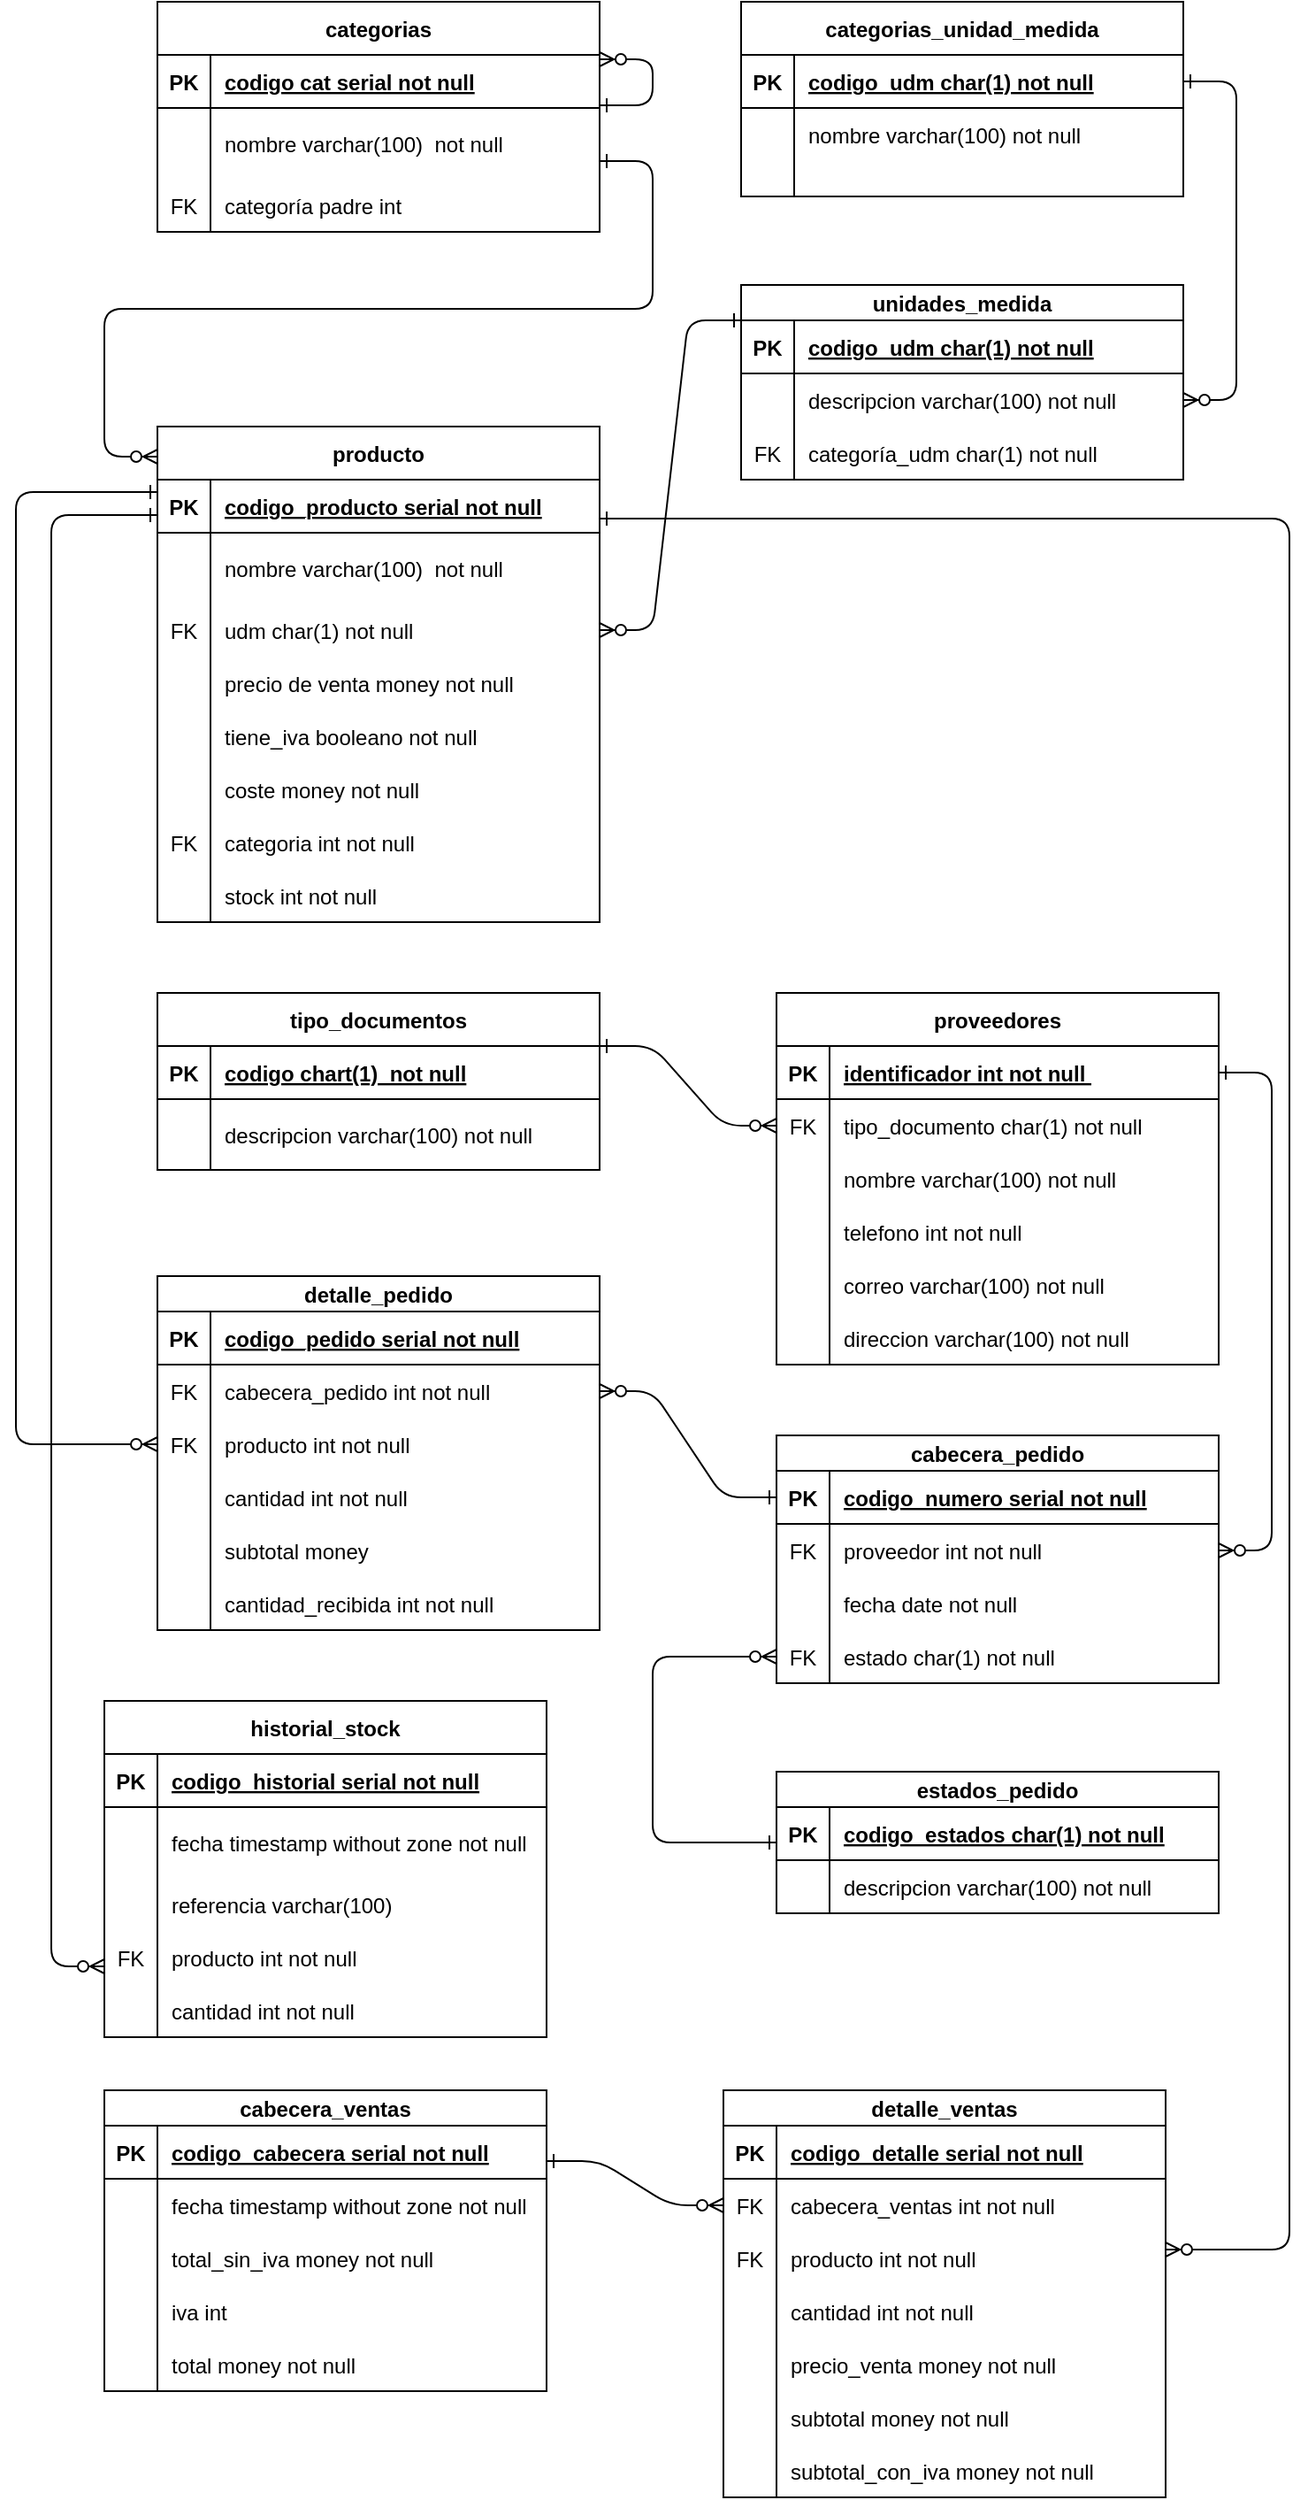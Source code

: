 <mxfile version="24.8.6">
  <diagram id="R2lEEEUBdFMjLlhIrx00" name="Page-1">
    <mxGraphModel dx="874" dy="529" grid="1" gridSize="10" guides="1" tooltips="1" connect="1" arrows="1" fold="1" page="1" pageScale="1" pageWidth="850" pageHeight="1100" math="0" shadow="0" extFonts="Permanent Marker^https://fonts.googleapis.com/css?family=Permanent+Marker">
      <root>
        <mxCell id="0" />
        <mxCell id="1" parent="0" />
        <mxCell id="C-vyLk0tnHw3VtMMgP7b-12" value="" style="edgeStyle=entityRelationEdgeStyle;endArrow=ERzeroToMany;startArrow=ERone;endFill=1;startFill=0;" parent="1" source="C-vyLk0tnHw3VtMMgP7b-3" target="C-vyLk0tnHw3VtMMgP7b-17" edge="1">
          <mxGeometry width="100" height="100" relative="1" as="geometry">
            <mxPoint x="400" y="180" as="sourcePoint" />
            <mxPoint x="460" y="205" as="targetPoint" />
          </mxGeometry>
        </mxCell>
        <mxCell id="C-vyLk0tnHw3VtMMgP7b-2" value="categorias_unidad_medida" style="shape=table;startSize=30;container=1;collapsible=1;childLayout=tableLayout;fixedRows=1;rowLines=0;fontStyle=1;align=center;resizeLast=1;" parent="1" vertex="1">
          <mxGeometry x="450" y="120" width="250" height="110" as="geometry" />
        </mxCell>
        <mxCell id="C-vyLk0tnHw3VtMMgP7b-3" value="" style="shape=partialRectangle;collapsible=0;dropTarget=0;pointerEvents=0;fillColor=none;points=[[0,0.5],[1,0.5]];portConstraint=eastwest;top=0;left=0;right=0;bottom=1;" parent="C-vyLk0tnHw3VtMMgP7b-2" vertex="1">
          <mxGeometry y="30" width="250" height="30" as="geometry" />
        </mxCell>
        <mxCell id="C-vyLk0tnHw3VtMMgP7b-4" value="PK" style="shape=partialRectangle;overflow=hidden;connectable=0;fillColor=none;top=0;left=0;bottom=0;right=0;fontStyle=1;" parent="C-vyLk0tnHw3VtMMgP7b-3" vertex="1">
          <mxGeometry width="30" height="30" as="geometry">
            <mxRectangle width="30" height="30" as="alternateBounds" />
          </mxGeometry>
        </mxCell>
        <mxCell id="C-vyLk0tnHw3VtMMgP7b-5" value="codigo_udm char(1) not null" style="shape=partialRectangle;overflow=hidden;connectable=0;fillColor=none;top=0;left=0;bottom=0;right=0;align=left;spacingLeft=6;fontStyle=5;" parent="C-vyLk0tnHw3VtMMgP7b-3" vertex="1">
          <mxGeometry x="30" width="220" height="30" as="geometry">
            <mxRectangle width="220" height="30" as="alternateBounds" />
          </mxGeometry>
        </mxCell>
        <mxCell id="C-vyLk0tnHw3VtMMgP7b-6" value="" style="shape=partialRectangle;collapsible=0;dropTarget=0;pointerEvents=0;fillColor=none;points=[[0,0.5],[1,0.5]];portConstraint=eastwest;top=0;left=0;right=0;bottom=0;" parent="C-vyLk0tnHw3VtMMgP7b-2" vertex="1">
          <mxGeometry y="60" width="250" height="30" as="geometry" />
        </mxCell>
        <mxCell id="C-vyLk0tnHw3VtMMgP7b-7" value="" style="shape=partialRectangle;overflow=hidden;connectable=0;fillColor=none;top=0;left=0;bottom=0;right=0;" parent="C-vyLk0tnHw3VtMMgP7b-6" vertex="1">
          <mxGeometry width="30" height="30" as="geometry">
            <mxRectangle width="30" height="30" as="alternateBounds" />
          </mxGeometry>
        </mxCell>
        <mxCell id="C-vyLk0tnHw3VtMMgP7b-8" value="nombre varchar(100) not null" style="shape=partialRectangle;overflow=hidden;connectable=0;fillColor=none;top=0;left=0;bottom=0;right=0;align=left;spacingLeft=6;" parent="C-vyLk0tnHw3VtMMgP7b-6" vertex="1">
          <mxGeometry x="30" width="220" height="30" as="geometry">
            <mxRectangle width="220" height="30" as="alternateBounds" />
          </mxGeometry>
        </mxCell>
        <mxCell id="C-vyLk0tnHw3VtMMgP7b-9" value="" style="shape=partialRectangle;collapsible=0;dropTarget=0;pointerEvents=0;fillColor=none;points=[[0,0.5],[1,0.5]];portConstraint=eastwest;top=0;left=0;right=0;bottom=0;" parent="C-vyLk0tnHw3VtMMgP7b-2" vertex="1">
          <mxGeometry y="90" width="250" height="20" as="geometry" />
        </mxCell>
        <mxCell id="C-vyLk0tnHw3VtMMgP7b-10" value="" style="shape=partialRectangle;overflow=hidden;connectable=0;fillColor=none;top=0;left=0;bottom=0;right=0;" parent="C-vyLk0tnHw3VtMMgP7b-9" vertex="1">
          <mxGeometry width="30" height="20" as="geometry">
            <mxRectangle width="30" height="20" as="alternateBounds" />
          </mxGeometry>
        </mxCell>
        <mxCell id="C-vyLk0tnHw3VtMMgP7b-11" value="" style="shape=partialRectangle;overflow=hidden;connectable=0;fillColor=none;top=0;left=0;bottom=0;right=0;align=left;spacingLeft=6;" parent="C-vyLk0tnHw3VtMMgP7b-9" vertex="1">
          <mxGeometry x="30" width="220" height="20" as="geometry">
            <mxRectangle width="220" height="20" as="alternateBounds" />
          </mxGeometry>
        </mxCell>
        <mxCell id="C-vyLk0tnHw3VtMMgP7b-13" value="unidades_medida" style="shape=table;startSize=20;container=1;collapsible=1;childLayout=tableLayout;fixedRows=1;rowLines=0;fontStyle=1;align=center;resizeLast=1;" parent="1" vertex="1">
          <mxGeometry x="450" y="280" width="250" height="110" as="geometry" />
        </mxCell>
        <mxCell id="C-vyLk0tnHw3VtMMgP7b-14" value="" style="shape=partialRectangle;collapsible=0;dropTarget=0;pointerEvents=0;fillColor=none;points=[[0,0.5],[1,0.5]];portConstraint=eastwest;top=0;left=0;right=0;bottom=1;" parent="C-vyLk0tnHw3VtMMgP7b-13" vertex="1">
          <mxGeometry y="20" width="250" height="30" as="geometry" />
        </mxCell>
        <mxCell id="C-vyLk0tnHw3VtMMgP7b-15" value="PK" style="shape=partialRectangle;overflow=hidden;connectable=0;fillColor=none;top=0;left=0;bottom=0;right=0;fontStyle=1;" parent="C-vyLk0tnHw3VtMMgP7b-14" vertex="1">
          <mxGeometry width="30" height="30" as="geometry">
            <mxRectangle width="30" height="30" as="alternateBounds" />
          </mxGeometry>
        </mxCell>
        <mxCell id="C-vyLk0tnHw3VtMMgP7b-16" value="codigo_udm char(1) not null" style="shape=partialRectangle;overflow=hidden;connectable=0;fillColor=none;top=0;left=0;bottom=0;right=0;align=left;spacingLeft=6;fontStyle=5;" parent="C-vyLk0tnHw3VtMMgP7b-14" vertex="1">
          <mxGeometry x="30" width="220" height="30" as="geometry">
            <mxRectangle width="220" height="30" as="alternateBounds" />
          </mxGeometry>
        </mxCell>
        <mxCell id="C-vyLk0tnHw3VtMMgP7b-17" value="" style="shape=partialRectangle;collapsible=0;dropTarget=0;pointerEvents=0;fillColor=none;points=[[0,0.5],[1,0.5]];portConstraint=eastwest;top=0;left=0;right=0;bottom=0;" parent="C-vyLk0tnHw3VtMMgP7b-13" vertex="1">
          <mxGeometry y="50" width="250" height="30" as="geometry" />
        </mxCell>
        <mxCell id="C-vyLk0tnHw3VtMMgP7b-18" value="" style="shape=partialRectangle;overflow=hidden;connectable=0;fillColor=none;top=0;left=0;bottom=0;right=0;" parent="C-vyLk0tnHw3VtMMgP7b-17" vertex="1">
          <mxGeometry width="30" height="30" as="geometry">
            <mxRectangle width="30" height="30" as="alternateBounds" />
          </mxGeometry>
        </mxCell>
        <mxCell id="C-vyLk0tnHw3VtMMgP7b-19" value="descripcion varchar(100) not null" style="shape=partialRectangle;overflow=hidden;connectable=0;fillColor=none;top=0;left=0;bottom=0;right=0;align=left;spacingLeft=6;" parent="C-vyLk0tnHw3VtMMgP7b-17" vertex="1">
          <mxGeometry x="30" width="220" height="30" as="geometry">
            <mxRectangle width="220" height="30" as="alternateBounds" />
          </mxGeometry>
        </mxCell>
        <mxCell id="C-vyLk0tnHw3VtMMgP7b-20" value="" style="shape=partialRectangle;collapsible=0;dropTarget=0;pointerEvents=0;fillColor=none;points=[[0,0.5],[1,0.5]];portConstraint=eastwest;top=0;left=0;right=0;bottom=0;" parent="C-vyLk0tnHw3VtMMgP7b-13" vertex="1">
          <mxGeometry y="80" width="250" height="30" as="geometry" />
        </mxCell>
        <mxCell id="C-vyLk0tnHw3VtMMgP7b-21" value="FK" style="shape=partialRectangle;overflow=hidden;connectable=0;fillColor=none;top=0;left=0;bottom=0;right=0;" parent="C-vyLk0tnHw3VtMMgP7b-20" vertex="1">
          <mxGeometry width="30" height="30" as="geometry">
            <mxRectangle width="30" height="30" as="alternateBounds" />
          </mxGeometry>
        </mxCell>
        <mxCell id="C-vyLk0tnHw3VtMMgP7b-22" value="categoría_udm char(1) not null" style="shape=partialRectangle;overflow=hidden;connectable=0;fillColor=none;top=0;left=0;bottom=0;right=0;align=left;spacingLeft=6;" parent="C-vyLk0tnHw3VtMMgP7b-20" vertex="1">
          <mxGeometry x="30" width="220" height="30" as="geometry">
            <mxRectangle width="220" height="30" as="alternateBounds" />
          </mxGeometry>
        </mxCell>
        <mxCell id="C-vyLk0tnHw3VtMMgP7b-23" value="categorias" style="shape=table;startSize=30;container=1;collapsible=1;childLayout=tableLayout;fixedRows=1;rowLines=0;fontStyle=1;align=center;resizeLast=1;" parent="1" vertex="1">
          <mxGeometry x="120" y="120" width="250" height="130" as="geometry" />
        </mxCell>
        <mxCell id="C-vyLk0tnHw3VtMMgP7b-24" value="" style="shape=partialRectangle;collapsible=0;dropTarget=0;pointerEvents=0;fillColor=none;points=[[0,0.5],[1,0.5]];portConstraint=eastwest;top=0;left=0;right=0;bottom=1;" parent="C-vyLk0tnHw3VtMMgP7b-23" vertex="1">
          <mxGeometry y="30" width="250" height="30" as="geometry" />
        </mxCell>
        <mxCell id="C-vyLk0tnHw3VtMMgP7b-25" value="PK" style="shape=partialRectangle;overflow=hidden;connectable=0;fillColor=none;top=0;left=0;bottom=0;right=0;fontStyle=1;" parent="C-vyLk0tnHw3VtMMgP7b-24" vertex="1">
          <mxGeometry width="30" height="30" as="geometry">
            <mxRectangle width="30" height="30" as="alternateBounds" />
          </mxGeometry>
        </mxCell>
        <mxCell id="C-vyLk0tnHw3VtMMgP7b-26" value="codigo cat serial not null" style="shape=partialRectangle;overflow=hidden;connectable=0;fillColor=none;top=0;left=0;bottom=0;right=0;align=left;spacingLeft=6;fontStyle=5;" parent="C-vyLk0tnHw3VtMMgP7b-24" vertex="1">
          <mxGeometry x="30" width="220" height="30" as="geometry">
            <mxRectangle width="220" height="30" as="alternateBounds" />
          </mxGeometry>
        </mxCell>
        <mxCell id="C-vyLk0tnHw3VtMMgP7b-27" value="" style="shape=partialRectangle;collapsible=0;dropTarget=0;pointerEvents=0;fillColor=none;points=[[0,0.5],[1,0.5]];portConstraint=eastwest;top=0;left=0;right=0;bottom=0;" parent="C-vyLk0tnHw3VtMMgP7b-23" vertex="1">
          <mxGeometry y="60" width="250" height="40" as="geometry" />
        </mxCell>
        <mxCell id="C-vyLk0tnHw3VtMMgP7b-28" value="" style="shape=partialRectangle;overflow=hidden;connectable=0;fillColor=none;top=0;left=0;bottom=0;right=0;" parent="C-vyLk0tnHw3VtMMgP7b-27" vertex="1">
          <mxGeometry width="30" height="40" as="geometry">
            <mxRectangle width="30" height="40" as="alternateBounds" />
          </mxGeometry>
        </mxCell>
        <mxCell id="C-vyLk0tnHw3VtMMgP7b-29" value="nombre varchar(100)  not null" style="shape=partialRectangle;overflow=hidden;connectable=0;fillColor=none;top=0;left=0;bottom=0;right=0;align=left;spacingLeft=6;" parent="C-vyLk0tnHw3VtMMgP7b-27" vertex="1">
          <mxGeometry x="30" width="220" height="40" as="geometry">
            <mxRectangle width="220" height="40" as="alternateBounds" />
          </mxGeometry>
        </mxCell>
        <mxCell id="-Nz0ekPg0YuDuWIFUY3_-1" style="shape=partialRectangle;collapsible=0;dropTarget=0;pointerEvents=0;fillColor=none;points=[[0,0.5],[1,0.5]];portConstraint=eastwest;top=0;left=0;right=0;bottom=0;" parent="C-vyLk0tnHw3VtMMgP7b-23" vertex="1">
          <mxGeometry y="100" width="250" height="30" as="geometry" />
        </mxCell>
        <mxCell id="-Nz0ekPg0YuDuWIFUY3_-2" value="FK" style="shape=partialRectangle;overflow=hidden;connectable=0;fillColor=none;top=0;left=0;bottom=0;right=0;" parent="-Nz0ekPg0YuDuWIFUY3_-1" vertex="1">
          <mxGeometry width="30" height="30" as="geometry">
            <mxRectangle width="30" height="30" as="alternateBounds" />
          </mxGeometry>
        </mxCell>
        <mxCell id="-Nz0ekPg0YuDuWIFUY3_-3" value="categoría padre int" style="shape=partialRectangle;overflow=hidden;connectable=0;fillColor=none;top=0;left=0;bottom=0;right=0;align=left;spacingLeft=6;" parent="-Nz0ekPg0YuDuWIFUY3_-1" vertex="1">
          <mxGeometry x="30" width="220" height="30" as="geometry">
            <mxRectangle width="220" height="30" as="alternateBounds" />
          </mxGeometry>
        </mxCell>
        <mxCell id="C-vyLk0tnHw3VtMMgP7b-1" value="" style="edgeStyle=entityRelationEdgeStyle;endArrow=ERzeroToMany;startArrow=ERone;endFill=1;startFill=0;exitX=1.004;exitY=1;exitDx=0;exitDy=0;exitPerimeter=0;entryX=1;entryY=0.25;entryDx=0;entryDy=0;" parent="1" target="C-vyLk0tnHw3VtMMgP7b-23" edge="1">
          <mxGeometry width="100" height="100" relative="1" as="geometry">
            <mxPoint x="370" y="178.5" as="sourcePoint" />
            <mxPoint x="440" y="152" as="targetPoint" />
            <Array as="points">
              <mxPoint x="409" y="158.5" />
            </Array>
          </mxGeometry>
        </mxCell>
        <mxCell id="-Nz0ekPg0YuDuWIFUY3_-5" value="producto" style="shape=table;startSize=30;container=1;collapsible=1;childLayout=tableLayout;fixedRows=1;rowLines=0;fontStyle=1;align=center;resizeLast=1;" parent="1" vertex="1">
          <mxGeometry x="120" y="360" width="250" height="280" as="geometry" />
        </mxCell>
        <mxCell id="-Nz0ekPg0YuDuWIFUY3_-6" value="" style="shape=partialRectangle;collapsible=0;dropTarget=0;pointerEvents=0;fillColor=none;points=[[0,0.5],[1,0.5]];portConstraint=eastwest;top=0;left=0;right=0;bottom=1;" parent="-Nz0ekPg0YuDuWIFUY3_-5" vertex="1">
          <mxGeometry y="30" width="250" height="30" as="geometry" />
        </mxCell>
        <mxCell id="-Nz0ekPg0YuDuWIFUY3_-7" value="PK" style="shape=partialRectangle;overflow=hidden;connectable=0;fillColor=none;top=0;left=0;bottom=0;right=0;fontStyle=1;" parent="-Nz0ekPg0YuDuWIFUY3_-6" vertex="1">
          <mxGeometry width="30" height="30" as="geometry">
            <mxRectangle width="30" height="30" as="alternateBounds" />
          </mxGeometry>
        </mxCell>
        <mxCell id="-Nz0ekPg0YuDuWIFUY3_-8" value="codigo_producto serial not null" style="shape=partialRectangle;overflow=hidden;connectable=0;fillColor=none;top=0;left=0;bottom=0;right=0;align=left;spacingLeft=6;fontStyle=5;" parent="-Nz0ekPg0YuDuWIFUY3_-6" vertex="1">
          <mxGeometry x="30" width="220" height="30" as="geometry">
            <mxRectangle width="220" height="30" as="alternateBounds" />
          </mxGeometry>
        </mxCell>
        <mxCell id="-Nz0ekPg0YuDuWIFUY3_-9" value="" style="shape=partialRectangle;collapsible=0;dropTarget=0;pointerEvents=0;fillColor=none;points=[[0,0.5],[1,0.5]];portConstraint=eastwest;top=0;left=0;right=0;bottom=0;" parent="-Nz0ekPg0YuDuWIFUY3_-5" vertex="1">
          <mxGeometry y="60" width="250" height="40" as="geometry" />
        </mxCell>
        <mxCell id="-Nz0ekPg0YuDuWIFUY3_-10" value="" style="shape=partialRectangle;overflow=hidden;connectable=0;fillColor=none;top=0;left=0;bottom=0;right=0;" parent="-Nz0ekPg0YuDuWIFUY3_-9" vertex="1">
          <mxGeometry width="30" height="40" as="geometry">
            <mxRectangle width="30" height="40" as="alternateBounds" />
          </mxGeometry>
        </mxCell>
        <mxCell id="-Nz0ekPg0YuDuWIFUY3_-11" value="nombre varchar(100)  not null" style="shape=partialRectangle;overflow=hidden;connectable=0;fillColor=none;top=0;left=0;bottom=0;right=0;align=left;spacingLeft=6;" parent="-Nz0ekPg0YuDuWIFUY3_-9" vertex="1">
          <mxGeometry x="30" width="220" height="40" as="geometry">
            <mxRectangle width="220" height="40" as="alternateBounds" />
          </mxGeometry>
        </mxCell>
        <mxCell id="-Nz0ekPg0YuDuWIFUY3_-12" style="shape=partialRectangle;collapsible=0;dropTarget=0;pointerEvents=0;fillColor=none;points=[[0,0.5],[1,0.5]];portConstraint=eastwest;top=0;left=0;right=0;bottom=0;" parent="-Nz0ekPg0YuDuWIFUY3_-5" vertex="1">
          <mxGeometry y="100" width="250" height="30" as="geometry" />
        </mxCell>
        <mxCell id="-Nz0ekPg0YuDuWIFUY3_-13" value="FK" style="shape=partialRectangle;overflow=hidden;connectable=0;fillColor=none;top=0;left=0;bottom=0;right=0;" parent="-Nz0ekPg0YuDuWIFUY3_-12" vertex="1">
          <mxGeometry width="30" height="30" as="geometry">
            <mxRectangle width="30" height="30" as="alternateBounds" />
          </mxGeometry>
        </mxCell>
        <mxCell id="-Nz0ekPg0YuDuWIFUY3_-14" value="udm char(1) not null" style="shape=partialRectangle;overflow=hidden;connectable=0;fillColor=none;top=0;left=0;bottom=0;right=0;align=left;spacingLeft=6;" parent="-Nz0ekPg0YuDuWIFUY3_-12" vertex="1">
          <mxGeometry x="30" width="220" height="30" as="geometry">
            <mxRectangle width="220" height="30" as="alternateBounds" />
          </mxGeometry>
        </mxCell>
        <mxCell id="-Nz0ekPg0YuDuWIFUY3_-15" style="shape=partialRectangle;collapsible=0;dropTarget=0;pointerEvents=0;fillColor=none;points=[[0,0.5],[1,0.5]];portConstraint=eastwest;top=0;left=0;right=0;bottom=0;" parent="-Nz0ekPg0YuDuWIFUY3_-5" vertex="1">
          <mxGeometry y="130" width="250" height="30" as="geometry" />
        </mxCell>
        <mxCell id="-Nz0ekPg0YuDuWIFUY3_-16" style="shape=partialRectangle;overflow=hidden;connectable=0;fillColor=none;top=0;left=0;bottom=0;right=0;" parent="-Nz0ekPg0YuDuWIFUY3_-15" vertex="1">
          <mxGeometry width="30" height="30" as="geometry">
            <mxRectangle width="30" height="30" as="alternateBounds" />
          </mxGeometry>
        </mxCell>
        <mxCell id="-Nz0ekPg0YuDuWIFUY3_-17" value="precio de venta money not null" style="shape=partialRectangle;overflow=hidden;connectable=0;fillColor=none;top=0;left=0;bottom=0;right=0;align=left;spacingLeft=6;" parent="-Nz0ekPg0YuDuWIFUY3_-15" vertex="1">
          <mxGeometry x="30" width="220" height="30" as="geometry">
            <mxRectangle width="220" height="30" as="alternateBounds" />
          </mxGeometry>
        </mxCell>
        <mxCell id="-Nz0ekPg0YuDuWIFUY3_-18" style="shape=partialRectangle;collapsible=0;dropTarget=0;pointerEvents=0;fillColor=none;points=[[0,0.5],[1,0.5]];portConstraint=eastwest;top=0;left=0;right=0;bottom=0;" parent="-Nz0ekPg0YuDuWIFUY3_-5" vertex="1">
          <mxGeometry y="160" width="250" height="30" as="geometry" />
        </mxCell>
        <mxCell id="-Nz0ekPg0YuDuWIFUY3_-19" style="shape=partialRectangle;overflow=hidden;connectable=0;fillColor=none;top=0;left=0;bottom=0;right=0;" parent="-Nz0ekPg0YuDuWIFUY3_-18" vertex="1">
          <mxGeometry width="30" height="30" as="geometry">
            <mxRectangle width="30" height="30" as="alternateBounds" />
          </mxGeometry>
        </mxCell>
        <mxCell id="-Nz0ekPg0YuDuWIFUY3_-20" value="tiene_iva booleano not null" style="shape=partialRectangle;overflow=hidden;connectable=0;fillColor=none;top=0;left=0;bottom=0;right=0;align=left;spacingLeft=6;" parent="-Nz0ekPg0YuDuWIFUY3_-18" vertex="1">
          <mxGeometry x="30" width="220" height="30" as="geometry">
            <mxRectangle width="220" height="30" as="alternateBounds" />
          </mxGeometry>
        </mxCell>
        <mxCell id="-Nz0ekPg0YuDuWIFUY3_-21" style="shape=partialRectangle;collapsible=0;dropTarget=0;pointerEvents=0;fillColor=none;points=[[0,0.5],[1,0.5]];portConstraint=eastwest;top=0;left=0;right=0;bottom=0;" parent="-Nz0ekPg0YuDuWIFUY3_-5" vertex="1">
          <mxGeometry y="190" width="250" height="30" as="geometry" />
        </mxCell>
        <mxCell id="-Nz0ekPg0YuDuWIFUY3_-22" style="shape=partialRectangle;overflow=hidden;connectable=0;fillColor=none;top=0;left=0;bottom=0;right=0;" parent="-Nz0ekPg0YuDuWIFUY3_-21" vertex="1">
          <mxGeometry width="30" height="30" as="geometry">
            <mxRectangle width="30" height="30" as="alternateBounds" />
          </mxGeometry>
        </mxCell>
        <mxCell id="-Nz0ekPg0YuDuWIFUY3_-23" value="coste money not null" style="shape=partialRectangle;overflow=hidden;connectable=0;fillColor=none;top=0;left=0;bottom=0;right=0;align=left;spacingLeft=6;" parent="-Nz0ekPg0YuDuWIFUY3_-21" vertex="1">
          <mxGeometry x="30" width="220" height="30" as="geometry">
            <mxRectangle width="220" height="30" as="alternateBounds" />
          </mxGeometry>
        </mxCell>
        <mxCell id="-Nz0ekPg0YuDuWIFUY3_-24" style="shape=partialRectangle;collapsible=0;dropTarget=0;pointerEvents=0;fillColor=none;points=[[0,0.5],[1,0.5]];portConstraint=eastwest;top=0;left=0;right=0;bottom=0;" parent="-Nz0ekPg0YuDuWIFUY3_-5" vertex="1">
          <mxGeometry y="220" width="250" height="30" as="geometry" />
        </mxCell>
        <mxCell id="-Nz0ekPg0YuDuWIFUY3_-25" value="FK" style="shape=partialRectangle;overflow=hidden;connectable=0;fillColor=none;top=0;left=0;bottom=0;right=0;" parent="-Nz0ekPg0YuDuWIFUY3_-24" vertex="1">
          <mxGeometry width="30" height="30" as="geometry">
            <mxRectangle width="30" height="30" as="alternateBounds" />
          </mxGeometry>
        </mxCell>
        <mxCell id="-Nz0ekPg0YuDuWIFUY3_-26" value="categoria int not null" style="shape=partialRectangle;overflow=hidden;connectable=0;fillColor=none;top=0;left=0;bottom=0;right=0;align=left;spacingLeft=6;" parent="-Nz0ekPg0YuDuWIFUY3_-24" vertex="1">
          <mxGeometry x="30" width="220" height="30" as="geometry">
            <mxRectangle width="220" height="30" as="alternateBounds" />
          </mxGeometry>
        </mxCell>
        <mxCell id="wQmdmk9Vo3rT2_2X7s3I-19" style="shape=partialRectangle;collapsible=0;dropTarget=0;pointerEvents=0;fillColor=none;points=[[0,0.5],[1,0.5]];portConstraint=eastwest;top=0;left=0;right=0;bottom=0;" parent="-Nz0ekPg0YuDuWIFUY3_-5" vertex="1">
          <mxGeometry y="250" width="250" height="30" as="geometry" />
        </mxCell>
        <mxCell id="wQmdmk9Vo3rT2_2X7s3I-20" style="shape=partialRectangle;overflow=hidden;connectable=0;fillColor=none;top=0;left=0;bottom=0;right=0;" parent="wQmdmk9Vo3rT2_2X7s3I-19" vertex="1">
          <mxGeometry width="30" height="30" as="geometry">
            <mxRectangle width="30" height="30" as="alternateBounds" />
          </mxGeometry>
        </mxCell>
        <mxCell id="wQmdmk9Vo3rT2_2X7s3I-21" value="stock int not null" style="shape=partialRectangle;overflow=hidden;connectable=0;fillColor=none;top=0;left=0;bottom=0;right=0;align=left;spacingLeft=6;" parent="wQmdmk9Vo3rT2_2X7s3I-19" vertex="1">
          <mxGeometry x="30" width="220" height="30" as="geometry">
            <mxRectangle width="220" height="30" as="alternateBounds" />
          </mxGeometry>
        </mxCell>
        <mxCell id="-Nz0ekPg0YuDuWIFUY3_-27" value="" style="edgeStyle=entityRelationEdgeStyle;endArrow=ERzeroToMany;startArrow=ERone;endFill=1;startFill=0;entryX=1;entryY=0.5;entryDx=0;entryDy=0;exitX=0;exitY=0;exitDx=0;exitDy=0;exitPerimeter=0;" parent="1" source="C-vyLk0tnHw3VtMMgP7b-14" target="-Nz0ekPg0YuDuWIFUY3_-12" edge="1">
          <mxGeometry width="100" height="100" relative="1" as="geometry">
            <mxPoint x="451" y="310" as="sourcePoint" />
            <mxPoint x="440" y="510" as="targetPoint" />
          </mxGeometry>
        </mxCell>
        <mxCell id="-Nz0ekPg0YuDuWIFUY3_-28" value="" style="edgeStyle=entityRelationEdgeStyle;endArrow=ERzeroToMany;startArrow=ERone;endFill=1;startFill=0;" parent="1" edge="1">
          <mxGeometry width="100" height="100" relative="1" as="geometry">
            <mxPoint x="370" y="210" as="sourcePoint" />
            <mxPoint x="120" y="377" as="targetPoint" />
            <Array as="points">
              <mxPoint x="240" y="237" />
              <mxPoint x="70" y="357" />
              <mxPoint x="80" y="327" />
              <mxPoint x="90" y="327" />
              <mxPoint x="90" y="327" />
              <mxPoint x="90" y="327" />
            </Array>
          </mxGeometry>
        </mxCell>
        <mxCell id="-Nz0ekPg0YuDuWIFUY3_-50" value="tipo_documentos" style="shape=table;startSize=30;container=1;collapsible=1;childLayout=tableLayout;fixedRows=1;rowLines=0;fontStyle=1;align=center;resizeLast=1;" parent="1" vertex="1">
          <mxGeometry x="120" y="680" width="250" height="100" as="geometry" />
        </mxCell>
        <mxCell id="-Nz0ekPg0YuDuWIFUY3_-51" value="" style="shape=partialRectangle;collapsible=0;dropTarget=0;pointerEvents=0;fillColor=none;points=[[0,0.5],[1,0.5]];portConstraint=eastwest;top=0;left=0;right=0;bottom=1;" parent="-Nz0ekPg0YuDuWIFUY3_-50" vertex="1">
          <mxGeometry y="30" width="250" height="30" as="geometry" />
        </mxCell>
        <mxCell id="-Nz0ekPg0YuDuWIFUY3_-52" value="PK" style="shape=partialRectangle;overflow=hidden;connectable=0;fillColor=none;top=0;left=0;bottom=0;right=0;fontStyle=1;" parent="-Nz0ekPg0YuDuWIFUY3_-51" vertex="1">
          <mxGeometry width="30" height="30" as="geometry">
            <mxRectangle width="30" height="30" as="alternateBounds" />
          </mxGeometry>
        </mxCell>
        <mxCell id="-Nz0ekPg0YuDuWIFUY3_-53" value="codigo chart(1)  not null" style="shape=partialRectangle;overflow=hidden;connectable=0;fillColor=none;top=0;left=0;bottom=0;right=0;align=left;spacingLeft=6;fontStyle=5;" parent="-Nz0ekPg0YuDuWIFUY3_-51" vertex="1">
          <mxGeometry x="30" width="220" height="30" as="geometry">
            <mxRectangle width="220" height="30" as="alternateBounds" />
          </mxGeometry>
        </mxCell>
        <mxCell id="-Nz0ekPg0YuDuWIFUY3_-54" value="" style="shape=partialRectangle;collapsible=0;dropTarget=0;pointerEvents=0;fillColor=none;points=[[0,0.5],[1,0.5]];portConstraint=eastwest;top=0;left=0;right=0;bottom=0;" parent="-Nz0ekPg0YuDuWIFUY3_-50" vertex="1">
          <mxGeometry y="60" width="250" height="40" as="geometry" />
        </mxCell>
        <mxCell id="-Nz0ekPg0YuDuWIFUY3_-55" value="" style="shape=partialRectangle;overflow=hidden;connectable=0;fillColor=none;top=0;left=0;bottom=0;right=0;" parent="-Nz0ekPg0YuDuWIFUY3_-54" vertex="1">
          <mxGeometry width="30" height="40" as="geometry">
            <mxRectangle width="30" height="40" as="alternateBounds" />
          </mxGeometry>
        </mxCell>
        <mxCell id="-Nz0ekPg0YuDuWIFUY3_-56" value="descripcion varchar(100) not null" style="shape=partialRectangle;overflow=hidden;connectable=0;fillColor=none;top=0;left=0;bottom=0;right=0;align=left;spacingLeft=6;" parent="-Nz0ekPg0YuDuWIFUY3_-54" vertex="1">
          <mxGeometry x="30" width="220" height="40" as="geometry">
            <mxRectangle width="220" height="40" as="alternateBounds" />
          </mxGeometry>
        </mxCell>
        <mxCell id="-Nz0ekPg0YuDuWIFUY3_-60" value="proveedores" style="shape=table;startSize=30;container=1;collapsible=1;childLayout=tableLayout;fixedRows=1;rowLines=0;fontStyle=1;align=center;resizeLast=1;" parent="1" vertex="1">
          <mxGeometry x="470" y="680" width="250" height="210" as="geometry" />
        </mxCell>
        <mxCell id="-Nz0ekPg0YuDuWIFUY3_-61" value="" style="shape=partialRectangle;collapsible=0;dropTarget=0;pointerEvents=0;fillColor=none;points=[[0,0.5],[1,0.5]];portConstraint=eastwest;top=0;left=0;right=0;bottom=1;" parent="-Nz0ekPg0YuDuWIFUY3_-60" vertex="1">
          <mxGeometry y="30" width="250" height="30" as="geometry" />
        </mxCell>
        <mxCell id="-Nz0ekPg0YuDuWIFUY3_-62" value="PK" style="shape=partialRectangle;overflow=hidden;connectable=0;fillColor=none;top=0;left=0;bottom=0;right=0;fontStyle=1;" parent="-Nz0ekPg0YuDuWIFUY3_-61" vertex="1">
          <mxGeometry width="30" height="30" as="geometry">
            <mxRectangle width="30" height="30" as="alternateBounds" />
          </mxGeometry>
        </mxCell>
        <mxCell id="-Nz0ekPg0YuDuWIFUY3_-63" value="identificador int not null " style="shape=partialRectangle;overflow=hidden;connectable=0;fillColor=none;top=0;left=0;bottom=0;right=0;align=left;spacingLeft=6;fontStyle=5;" parent="-Nz0ekPg0YuDuWIFUY3_-61" vertex="1">
          <mxGeometry x="30" width="220" height="30" as="geometry">
            <mxRectangle width="220" height="30" as="alternateBounds" />
          </mxGeometry>
        </mxCell>
        <mxCell id="-Nz0ekPg0YuDuWIFUY3_-64" value="" style="shape=partialRectangle;collapsible=0;dropTarget=0;pointerEvents=0;fillColor=none;points=[[0,0.5],[1,0.5]];portConstraint=eastwest;top=0;left=0;right=0;bottom=0;" parent="-Nz0ekPg0YuDuWIFUY3_-60" vertex="1">
          <mxGeometry y="60" width="250" height="30" as="geometry" />
        </mxCell>
        <mxCell id="-Nz0ekPg0YuDuWIFUY3_-65" value="FK" style="shape=partialRectangle;overflow=hidden;connectable=0;fillColor=none;top=0;left=0;bottom=0;right=0;" parent="-Nz0ekPg0YuDuWIFUY3_-64" vertex="1">
          <mxGeometry width="30" height="30" as="geometry">
            <mxRectangle width="30" height="30" as="alternateBounds" />
          </mxGeometry>
        </mxCell>
        <mxCell id="-Nz0ekPg0YuDuWIFUY3_-66" value="tipo_documento char(1) not null " style="shape=partialRectangle;overflow=hidden;connectable=0;fillColor=none;top=0;left=0;bottom=0;right=0;align=left;spacingLeft=6;" parent="-Nz0ekPg0YuDuWIFUY3_-64" vertex="1">
          <mxGeometry x="30" width="220" height="30" as="geometry">
            <mxRectangle width="220" height="30" as="alternateBounds" />
          </mxGeometry>
        </mxCell>
        <mxCell id="-Nz0ekPg0YuDuWIFUY3_-70" style="shape=partialRectangle;collapsible=0;dropTarget=0;pointerEvents=0;fillColor=none;points=[[0,0.5],[1,0.5]];portConstraint=eastwest;top=0;left=0;right=0;bottom=0;" parent="-Nz0ekPg0YuDuWIFUY3_-60" vertex="1">
          <mxGeometry y="90" width="250" height="30" as="geometry" />
        </mxCell>
        <mxCell id="-Nz0ekPg0YuDuWIFUY3_-71" style="shape=partialRectangle;overflow=hidden;connectable=0;fillColor=none;top=0;left=0;bottom=0;right=0;" parent="-Nz0ekPg0YuDuWIFUY3_-70" vertex="1">
          <mxGeometry width="30" height="30" as="geometry">
            <mxRectangle width="30" height="30" as="alternateBounds" />
          </mxGeometry>
        </mxCell>
        <mxCell id="-Nz0ekPg0YuDuWIFUY3_-72" value="nombre varchar(100) not null" style="shape=partialRectangle;overflow=hidden;connectable=0;fillColor=none;top=0;left=0;bottom=0;right=0;align=left;spacingLeft=6;" parent="-Nz0ekPg0YuDuWIFUY3_-70" vertex="1">
          <mxGeometry x="30" width="220" height="30" as="geometry">
            <mxRectangle width="220" height="30" as="alternateBounds" />
          </mxGeometry>
        </mxCell>
        <mxCell id="-Nz0ekPg0YuDuWIFUY3_-73" style="shape=partialRectangle;collapsible=0;dropTarget=0;pointerEvents=0;fillColor=none;points=[[0,0.5],[1,0.5]];portConstraint=eastwest;top=0;left=0;right=0;bottom=0;" parent="-Nz0ekPg0YuDuWIFUY3_-60" vertex="1">
          <mxGeometry y="120" width="250" height="30" as="geometry" />
        </mxCell>
        <mxCell id="-Nz0ekPg0YuDuWIFUY3_-74" style="shape=partialRectangle;overflow=hidden;connectable=0;fillColor=none;top=0;left=0;bottom=0;right=0;" parent="-Nz0ekPg0YuDuWIFUY3_-73" vertex="1">
          <mxGeometry width="30" height="30" as="geometry">
            <mxRectangle width="30" height="30" as="alternateBounds" />
          </mxGeometry>
        </mxCell>
        <mxCell id="-Nz0ekPg0YuDuWIFUY3_-75" value="telefono int not null" style="shape=partialRectangle;overflow=hidden;connectable=0;fillColor=none;top=0;left=0;bottom=0;right=0;align=left;spacingLeft=6;" parent="-Nz0ekPg0YuDuWIFUY3_-73" vertex="1">
          <mxGeometry x="30" width="220" height="30" as="geometry">
            <mxRectangle width="220" height="30" as="alternateBounds" />
          </mxGeometry>
        </mxCell>
        <mxCell id="-Nz0ekPg0YuDuWIFUY3_-76" style="shape=partialRectangle;collapsible=0;dropTarget=0;pointerEvents=0;fillColor=none;points=[[0,0.5],[1,0.5]];portConstraint=eastwest;top=0;left=0;right=0;bottom=0;" parent="-Nz0ekPg0YuDuWIFUY3_-60" vertex="1">
          <mxGeometry y="150" width="250" height="30" as="geometry" />
        </mxCell>
        <mxCell id="-Nz0ekPg0YuDuWIFUY3_-77" style="shape=partialRectangle;overflow=hidden;connectable=0;fillColor=none;top=0;left=0;bottom=0;right=0;" parent="-Nz0ekPg0YuDuWIFUY3_-76" vertex="1">
          <mxGeometry width="30" height="30" as="geometry">
            <mxRectangle width="30" height="30" as="alternateBounds" />
          </mxGeometry>
        </mxCell>
        <mxCell id="-Nz0ekPg0YuDuWIFUY3_-78" value="correo varchar(100) not null" style="shape=partialRectangle;overflow=hidden;connectable=0;fillColor=none;top=0;left=0;bottom=0;right=0;align=left;spacingLeft=6;" parent="-Nz0ekPg0YuDuWIFUY3_-76" vertex="1">
          <mxGeometry x="30" width="220" height="30" as="geometry">
            <mxRectangle width="220" height="30" as="alternateBounds" />
          </mxGeometry>
        </mxCell>
        <mxCell id="-Nz0ekPg0YuDuWIFUY3_-79" style="shape=partialRectangle;collapsible=0;dropTarget=0;pointerEvents=0;fillColor=none;points=[[0,0.5],[1,0.5]];portConstraint=eastwest;top=0;left=0;right=0;bottom=0;" parent="-Nz0ekPg0YuDuWIFUY3_-60" vertex="1">
          <mxGeometry y="180" width="250" height="30" as="geometry" />
        </mxCell>
        <mxCell id="-Nz0ekPg0YuDuWIFUY3_-80" style="shape=partialRectangle;overflow=hidden;connectable=0;fillColor=none;top=0;left=0;bottom=0;right=0;" parent="-Nz0ekPg0YuDuWIFUY3_-79" vertex="1">
          <mxGeometry width="30" height="30" as="geometry">
            <mxRectangle width="30" height="30" as="alternateBounds" />
          </mxGeometry>
        </mxCell>
        <mxCell id="-Nz0ekPg0YuDuWIFUY3_-81" value="direccion varchar(100) not null" style="shape=partialRectangle;overflow=hidden;connectable=0;fillColor=none;top=0;left=0;bottom=0;right=0;align=left;spacingLeft=6;" parent="-Nz0ekPg0YuDuWIFUY3_-79" vertex="1">
          <mxGeometry x="30" width="220" height="30" as="geometry">
            <mxRectangle width="220" height="30" as="alternateBounds" />
          </mxGeometry>
        </mxCell>
        <mxCell id="-Nz0ekPg0YuDuWIFUY3_-82" value="" style="edgeStyle=entityRelationEdgeStyle;endArrow=ERzeroToMany;startArrow=ERone;endFill=1;startFill=0;entryX=0;entryY=0.5;entryDx=0;entryDy=0;" parent="1" target="-Nz0ekPg0YuDuWIFUY3_-64" edge="1">
          <mxGeometry width="100" height="100" relative="1" as="geometry">
            <mxPoint x="370" y="710" as="sourcePoint" />
            <mxPoint x="180" y="897" as="targetPoint" />
            <Array as="points">
              <mxPoint x="300" y="757" />
              <mxPoint x="130" y="877" />
              <mxPoint x="140" y="847" />
              <mxPoint x="150" y="847" />
              <mxPoint x="150" y="847" />
              <mxPoint x="150" y="847" />
            </Array>
          </mxGeometry>
        </mxCell>
        <mxCell id="-Nz0ekPg0YuDuWIFUY3_-83" value="cabecera_pedido" style="shape=table;startSize=20;container=1;collapsible=1;childLayout=tableLayout;fixedRows=1;rowLines=0;fontStyle=1;align=center;resizeLast=1;" parent="1" vertex="1">
          <mxGeometry x="470" y="930" width="250" height="140" as="geometry" />
        </mxCell>
        <mxCell id="-Nz0ekPg0YuDuWIFUY3_-84" value="" style="shape=partialRectangle;collapsible=0;dropTarget=0;pointerEvents=0;fillColor=none;points=[[0,0.5],[1,0.5]];portConstraint=eastwest;top=0;left=0;right=0;bottom=1;" parent="-Nz0ekPg0YuDuWIFUY3_-83" vertex="1">
          <mxGeometry y="20" width="250" height="30" as="geometry" />
        </mxCell>
        <mxCell id="-Nz0ekPg0YuDuWIFUY3_-85" value="PK" style="shape=partialRectangle;overflow=hidden;connectable=0;fillColor=none;top=0;left=0;bottom=0;right=0;fontStyle=1;" parent="-Nz0ekPg0YuDuWIFUY3_-84" vertex="1">
          <mxGeometry width="30" height="30" as="geometry">
            <mxRectangle width="30" height="30" as="alternateBounds" />
          </mxGeometry>
        </mxCell>
        <mxCell id="-Nz0ekPg0YuDuWIFUY3_-86" value="codigo_numero serial not null" style="shape=partialRectangle;overflow=hidden;connectable=0;fillColor=none;top=0;left=0;bottom=0;right=0;align=left;spacingLeft=6;fontStyle=5;" parent="-Nz0ekPg0YuDuWIFUY3_-84" vertex="1">
          <mxGeometry x="30" width="220" height="30" as="geometry">
            <mxRectangle width="220" height="30" as="alternateBounds" />
          </mxGeometry>
        </mxCell>
        <mxCell id="-Nz0ekPg0YuDuWIFUY3_-87" value="" style="shape=partialRectangle;collapsible=0;dropTarget=0;pointerEvents=0;fillColor=none;points=[[0,0.5],[1,0.5]];portConstraint=eastwest;top=0;left=0;right=0;bottom=0;" parent="-Nz0ekPg0YuDuWIFUY3_-83" vertex="1">
          <mxGeometry y="50" width="250" height="30" as="geometry" />
        </mxCell>
        <mxCell id="-Nz0ekPg0YuDuWIFUY3_-88" value="FK" style="shape=partialRectangle;overflow=hidden;connectable=0;fillColor=none;top=0;left=0;bottom=0;right=0;" parent="-Nz0ekPg0YuDuWIFUY3_-87" vertex="1">
          <mxGeometry width="30" height="30" as="geometry">
            <mxRectangle width="30" height="30" as="alternateBounds" />
          </mxGeometry>
        </mxCell>
        <mxCell id="-Nz0ekPg0YuDuWIFUY3_-89" value="proveedor int not null" style="shape=partialRectangle;overflow=hidden;connectable=0;fillColor=none;top=0;left=0;bottom=0;right=0;align=left;spacingLeft=6;" parent="-Nz0ekPg0YuDuWIFUY3_-87" vertex="1">
          <mxGeometry x="30" width="220" height="30" as="geometry">
            <mxRectangle width="220" height="30" as="alternateBounds" />
          </mxGeometry>
        </mxCell>
        <mxCell id="-Nz0ekPg0YuDuWIFUY3_-90" value="" style="shape=partialRectangle;collapsible=0;dropTarget=0;pointerEvents=0;fillColor=none;points=[[0,0.5],[1,0.5]];portConstraint=eastwest;top=0;left=0;right=0;bottom=0;" parent="-Nz0ekPg0YuDuWIFUY3_-83" vertex="1">
          <mxGeometry y="80" width="250" height="30" as="geometry" />
        </mxCell>
        <mxCell id="-Nz0ekPg0YuDuWIFUY3_-91" value="" style="shape=partialRectangle;overflow=hidden;connectable=0;fillColor=none;top=0;left=0;bottom=0;right=0;" parent="-Nz0ekPg0YuDuWIFUY3_-90" vertex="1">
          <mxGeometry width="30" height="30" as="geometry">
            <mxRectangle width="30" height="30" as="alternateBounds" />
          </mxGeometry>
        </mxCell>
        <mxCell id="-Nz0ekPg0YuDuWIFUY3_-92" value="fecha date not null" style="shape=partialRectangle;overflow=hidden;connectable=0;fillColor=none;top=0;left=0;bottom=0;right=0;align=left;spacingLeft=6;" parent="-Nz0ekPg0YuDuWIFUY3_-90" vertex="1">
          <mxGeometry x="30" width="220" height="30" as="geometry">
            <mxRectangle width="220" height="30" as="alternateBounds" />
          </mxGeometry>
        </mxCell>
        <mxCell id="wQmdmk9Vo3rT2_2X7s3I-14" style="shape=partialRectangle;collapsible=0;dropTarget=0;pointerEvents=0;fillColor=none;points=[[0,0.5],[1,0.5]];portConstraint=eastwest;top=0;left=0;right=0;bottom=0;" parent="-Nz0ekPg0YuDuWIFUY3_-83" vertex="1">
          <mxGeometry y="110" width="250" height="30" as="geometry" />
        </mxCell>
        <mxCell id="wQmdmk9Vo3rT2_2X7s3I-15" value="FK" style="shape=partialRectangle;overflow=hidden;connectable=0;fillColor=none;top=0;left=0;bottom=0;right=0;" parent="wQmdmk9Vo3rT2_2X7s3I-14" vertex="1">
          <mxGeometry width="30" height="30" as="geometry">
            <mxRectangle width="30" height="30" as="alternateBounds" />
          </mxGeometry>
        </mxCell>
        <mxCell id="wQmdmk9Vo3rT2_2X7s3I-16" value="estado char(1) not null" style="shape=partialRectangle;overflow=hidden;connectable=0;fillColor=none;top=0;left=0;bottom=0;right=0;align=left;spacingLeft=6;" parent="wQmdmk9Vo3rT2_2X7s3I-14" vertex="1">
          <mxGeometry x="30" width="220" height="30" as="geometry">
            <mxRectangle width="220" height="30" as="alternateBounds" />
          </mxGeometry>
        </mxCell>
        <mxCell id="-Nz0ekPg0YuDuWIFUY3_-93" value="" style="edgeStyle=entityRelationEdgeStyle;endArrow=ERzeroToMany;startArrow=ERone;endFill=1;startFill=0;entryX=1;entryY=0.5;entryDx=0;entryDy=0;exitX=1;exitY=0.5;exitDx=0;exitDy=0;" parent="1" source="-Nz0ekPg0YuDuWIFUY3_-61" target="-Nz0ekPg0YuDuWIFUY3_-87" edge="1">
          <mxGeometry width="100" height="100" relative="1" as="geometry">
            <mxPoint x="430" y="830" as="sourcePoint" />
            <mxPoint x="530" y="875" as="targetPoint" />
            <Array as="points">
              <mxPoint x="360" y="877" />
              <mxPoint x="190" y="997" />
              <mxPoint x="200" y="967" />
              <mxPoint x="210" y="967" />
              <mxPoint x="210" y="967" />
              <mxPoint x="210" y="967" />
            </Array>
          </mxGeometry>
        </mxCell>
        <mxCell id="-Nz0ekPg0YuDuWIFUY3_-94" value="detalle_pedido" style="shape=table;startSize=20;container=1;collapsible=1;childLayout=tableLayout;fixedRows=1;rowLines=0;fontStyle=1;align=center;resizeLast=1;" parent="1" vertex="1">
          <mxGeometry x="120" y="840" width="250" height="200" as="geometry" />
        </mxCell>
        <mxCell id="-Nz0ekPg0YuDuWIFUY3_-95" value="" style="shape=partialRectangle;collapsible=0;dropTarget=0;pointerEvents=0;fillColor=none;points=[[0,0.5],[1,0.5]];portConstraint=eastwest;top=0;left=0;right=0;bottom=1;" parent="-Nz0ekPg0YuDuWIFUY3_-94" vertex="1">
          <mxGeometry y="20" width="250" height="30" as="geometry" />
        </mxCell>
        <mxCell id="-Nz0ekPg0YuDuWIFUY3_-96" value="PK" style="shape=partialRectangle;overflow=hidden;connectable=0;fillColor=none;top=0;left=0;bottom=0;right=0;fontStyle=1;" parent="-Nz0ekPg0YuDuWIFUY3_-95" vertex="1">
          <mxGeometry width="30" height="30" as="geometry">
            <mxRectangle width="30" height="30" as="alternateBounds" />
          </mxGeometry>
        </mxCell>
        <mxCell id="-Nz0ekPg0YuDuWIFUY3_-97" value="codigo_pedido serial not null" style="shape=partialRectangle;overflow=hidden;connectable=0;fillColor=none;top=0;left=0;bottom=0;right=0;align=left;spacingLeft=6;fontStyle=5;" parent="-Nz0ekPg0YuDuWIFUY3_-95" vertex="1">
          <mxGeometry x="30" width="220" height="30" as="geometry">
            <mxRectangle width="220" height="30" as="alternateBounds" />
          </mxGeometry>
        </mxCell>
        <mxCell id="-Nz0ekPg0YuDuWIFUY3_-98" value="" style="shape=partialRectangle;collapsible=0;dropTarget=0;pointerEvents=0;fillColor=none;points=[[0,0.5],[1,0.5]];portConstraint=eastwest;top=0;left=0;right=0;bottom=0;" parent="-Nz0ekPg0YuDuWIFUY3_-94" vertex="1">
          <mxGeometry y="50" width="250" height="30" as="geometry" />
        </mxCell>
        <mxCell id="-Nz0ekPg0YuDuWIFUY3_-99" value="FK" style="shape=partialRectangle;overflow=hidden;connectable=0;fillColor=none;top=0;left=0;bottom=0;right=0;" parent="-Nz0ekPg0YuDuWIFUY3_-98" vertex="1">
          <mxGeometry width="30" height="30" as="geometry">
            <mxRectangle width="30" height="30" as="alternateBounds" />
          </mxGeometry>
        </mxCell>
        <mxCell id="-Nz0ekPg0YuDuWIFUY3_-100" value="cabecera_pedido int not null" style="shape=partialRectangle;overflow=hidden;connectable=0;fillColor=none;top=0;left=0;bottom=0;right=0;align=left;spacingLeft=6;" parent="-Nz0ekPg0YuDuWIFUY3_-98" vertex="1">
          <mxGeometry x="30" width="220" height="30" as="geometry">
            <mxRectangle width="220" height="30" as="alternateBounds" />
          </mxGeometry>
        </mxCell>
        <mxCell id="-Nz0ekPg0YuDuWIFUY3_-101" value="" style="shape=partialRectangle;collapsible=0;dropTarget=0;pointerEvents=0;fillColor=none;points=[[0,0.5],[1,0.5]];portConstraint=eastwest;top=0;left=0;right=0;bottom=0;" parent="-Nz0ekPg0YuDuWIFUY3_-94" vertex="1">
          <mxGeometry y="80" width="250" height="30" as="geometry" />
        </mxCell>
        <mxCell id="-Nz0ekPg0YuDuWIFUY3_-102" value="FK" style="shape=partialRectangle;overflow=hidden;connectable=0;fillColor=none;top=0;left=0;bottom=0;right=0;" parent="-Nz0ekPg0YuDuWIFUY3_-101" vertex="1">
          <mxGeometry width="30" height="30" as="geometry">
            <mxRectangle width="30" height="30" as="alternateBounds" />
          </mxGeometry>
        </mxCell>
        <mxCell id="-Nz0ekPg0YuDuWIFUY3_-103" value="producto int not null" style="shape=partialRectangle;overflow=hidden;connectable=0;fillColor=none;top=0;left=0;bottom=0;right=0;align=left;spacingLeft=6;" parent="-Nz0ekPg0YuDuWIFUY3_-101" vertex="1">
          <mxGeometry x="30" width="220" height="30" as="geometry">
            <mxRectangle width="220" height="30" as="alternateBounds" />
          </mxGeometry>
        </mxCell>
        <mxCell id="-Nz0ekPg0YuDuWIFUY3_-104" style="shape=partialRectangle;collapsible=0;dropTarget=0;pointerEvents=0;fillColor=none;points=[[0,0.5],[1,0.5]];portConstraint=eastwest;top=0;left=0;right=0;bottom=0;" parent="-Nz0ekPg0YuDuWIFUY3_-94" vertex="1">
          <mxGeometry y="110" width="250" height="30" as="geometry" />
        </mxCell>
        <mxCell id="-Nz0ekPg0YuDuWIFUY3_-105" style="shape=partialRectangle;overflow=hidden;connectable=0;fillColor=none;top=0;left=0;bottom=0;right=0;" parent="-Nz0ekPg0YuDuWIFUY3_-104" vertex="1">
          <mxGeometry width="30" height="30" as="geometry">
            <mxRectangle width="30" height="30" as="alternateBounds" />
          </mxGeometry>
        </mxCell>
        <mxCell id="-Nz0ekPg0YuDuWIFUY3_-106" value="cantidad int not null" style="shape=partialRectangle;overflow=hidden;connectable=0;fillColor=none;top=0;left=0;bottom=0;right=0;align=left;spacingLeft=6;" parent="-Nz0ekPg0YuDuWIFUY3_-104" vertex="1">
          <mxGeometry x="30" width="220" height="30" as="geometry">
            <mxRectangle width="220" height="30" as="alternateBounds" />
          </mxGeometry>
        </mxCell>
        <mxCell id="-Nz0ekPg0YuDuWIFUY3_-107" style="shape=partialRectangle;collapsible=0;dropTarget=0;pointerEvents=0;fillColor=none;points=[[0,0.5],[1,0.5]];portConstraint=eastwest;top=0;left=0;right=0;bottom=0;" parent="-Nz0ekPg0YuDuWIFUY3_-94" vertex="1">
          <mxGeometry y="140" width="250" height="30" as="geometry" />
        </mxCell>
        <mxCell id="-Nz0ekPg0YuDuWIFUY3_-108" style="shape=partialRectangle;overflow=hidden;connectable=0;fillColor=none;top=0;left=0;bottom=0;right=0;" parent="-Nz0ekPg0YuDuWIFUY3_-107" vertex="1">
          <mxGeometry width="30" height="30" as="geometry">
            <mxRectangle width="30" height="30" as="alternateBounds" />
          </mxGeometry>
        </mxCell>
        <mxCell id="-Nz0ekPg0YuDuWIFUY3_-109" value="subtotal money " style="shape=partialRectangle;overflow=hidden;connectable=0;fillColor=none;top=0;left=0;bottom=0;right=0;align=left;spacingLeft=6;" parent="-Nz0ekPg0YuDuWIFUY3_-107" vertex="1">
          <mxGeometry x="30" width="220" height="30" as="geometry">
            <mxRectangle width="220" height="30" as="alternateBounds" />
          </mxGeometry>
        </mxCell>
        <mxCell id="wQmdmk9Vo3rT2_2X7s3I-22" style="shape=partialRectangle;collapsible=0;dropTarget=0;pointerEvents=0;fillColor=none;points=[[0,0.5],[1,0.5]];portConstraint=eastwest;top=0;left=0;right=0;bottom=0;" parent="-Nz0ekPg0YuDuWIFUY3_-94" vertex="1">
          <mxGeometry y="170" width="250" height="30" as="geometry" />
        </mxCell>
        <mxCell id="wQmdmk9Vo3rT2_2X7s3I-23" style="shape=partialRectangle;overflow=hidden;connectable=0;fillColor=none;top=0;left=0;bottom=0;right=0;" parent="wQmdmk9Vo3rT2_2X7s3I-22" vertex="1">
          <mxGeometry width="30" height="30" as="geometry">
            <mxRectangle width="30" height="30" as="alternateBounds" />
          </mxGeometry>
        </mxCell>
        <mxCell id="wQmdmk9Vo3rT2_2X7s3I-24" value="cantidad_recibida int not null" style="shape=partialRectangle;overflow=hidden;connectable=0;fillColor=none;top=0;left=0;bottom=0;right=0;align=left;spacingLeft=6;" parent="wQmdmk9Vo3rT2_2X7s3I-22" vertex="1">
          <mxGeometry x="30" width="220" height="30" as="geometry">
            <mxRectangle width="220" height="30" as="alternateBounds" />
          </mxGeometry>
        </mxCell>
        <mxCell id="-Nz0ekPg0YuDuWIFUY3_-110" value="" style="edgeStyle=entityRelationEdgeStyle;endArrow=ERzeroToMany;startArrow=ERone;endFill=1;startFill=0;entryX=1;entryY=0.5;entryDx=0;entryDy=0;exitX=0;exitY=0.5;exitDx=0;exitDy=0;" parent="1" source="-Nz0ekPg0YuDuWIFUY3_-84" target="-Nz0ekPg0YuDuWIFUY3_-98" edge="1">
          <mxGeometry width="100" height="100" relative="1" as="geometry">
            <mxPoint x="375" y="990" as="sourcePoint" />
            <mxPoint x="475" y="1052.5" as="targetPoint" />
            <Array as="points">
              <mxPoint x="305" y="1037" />
              <mxPoint x="135" y="1157" />
              <mxPoint x="145" y="1127" />
              <mxPoint x="155" y="1127" />
              <mxPoint x="155" y="1127" />
              <mxPoint x="155" y="1127" />
            </Array>
          </mxGeometry>
        </mxCell>
        <mxCell id="-Nz0ekPg0YuDuWIFUY3_-112" value="historial_stock" style="shape=table;startSize=30;container=1;collapsible=1;childLayout=tableLayout;fixedRows=1;rowLines=0;fontStyle=1;align=center;resizeLast=1;" parent="1" vertex="1">
          <mxGeometry x="90" y="1080" width="250" height="190" as="geometry" />
        </mxCell>
        <mxCell id="-Nz0ekPg0YuDuWIFUY3_-113" value="" style="shape=partialRectangle;collapsible=0;dropTarget=0;pointerEvents=0;fillColor=none;points=[[0,0.5],[1,0.5]];portConstraint=eastwest;top=0;left=0;right=0;bottom=1;" parent="-Nz0ekPg0YuDuWIFUY3_-112" vertex="1">
          <mxGeometry y="30" width="250" height="30" as="geometry" />
        </mxCell>
        <mxCell id="-Nz0ekPg0YuDuWIFUY3_-114" value="PK" style="shape=partialRectangle;overflow=hidden;connectable=0;fillColor=none;top=0;left=0;bottom=0;right=0;fontStyle=1;" parent="-Nz0ekPg0YuDuWIFUY3_-113" vertex="1">
          <mxGeometry width="30" height="30" as="geometry">
            <mxRectangle width="30" height="30" as="alternateBounds" />
          </mxGeometry>
        </mxCell>
        <mxCell id="-Nz0ekPg0YuDuWIFUY3_-115" value="codigo_historial serial not null" style="shape=partialRectangle;overflow=hidden;connectable=0;fillColor=none;top=0;left=0;bottom=0;right=0;align=left;spacingLeft=6;fontStyle=5;" parent="-Nz0ekPg0YuDuWIFUY3_-113" vertex="1">
          <mxGeometry x="30" width="220" height="30" as="geometry">
            <mxRectangle width="220" height="30" as="alternateBounds" />
          </mxGeometry>
        </mxCell>
        <mxCell id="-Nz0ekPg0YuDuWIFUY3_-116" value="" style="shape=partialRectangle;collapsible=0;dropTarget=0;pointerEvents=0;fillColor=none;points=[[0,0.5],[1,0.5]];portConstraint=eastwest;top=0;left=0;right=0;bottom=0;" parent="-Nz0ekPg0YuDuWIFUY3_-112" vertex="1">
          <mxGeometry y="60" width="250" height="40" as="geometry" />
        </mxCell>
        <mxCell id="-Nz0ekPg0YuDuWIFUY3_-117" value="" style="shape=partialRectangle;overflow=hidden;connectable=0;fillColor=none;top=0;left=0;bottom=0;right=0;" parent="-Nz0ekPg0YuDuWIFUY3_-116" vertex="1">
          <mxGeometry width="30" height="40" as="geometry">
            <mxRectangle width="30" height="40" as="alternateBounds" />
          </mxGeometry>
        </mxCell>
        <mxCell id="-Nz0ekPg0YuDuWIFUY3_-118" value="fecha timestamp without zone not null" style="shape=partialRectangle;overflow=hidden;connectable=0;fillColor=none;top=0;left=0;bottom=0;right=0;align=left;spacingLeft=6;" parent="-Nz0ekPg0YuDuWIFUY3_-116" vertex="1">
          <mxGeometry x="30" width="220" height="40" as="geometry">
            <mxRectangle width="220" height="40" as="alternateBounds" />
          </mxGeometry>
        </mxCell>
        <mxCell id="-Nz0ekPg0YuDuWIFUY3_-119" style="shape=partialRectangle;collapsible=0;dropTarget=0;pointerEvents=0;fillColor=none;points=[[0,0.5],[1,0.5]];portConstraint=eastwest;top=0;left=0;right=0;bottom=0;" parent="-Nz0ekPg0YuDuWIFUY3_-112" vertex="1">
          <mxGeometry y="100" width="250" height="30" as="geometry" />
        </mxCell>
        <mxCell id="-Nz0ekPg0YuDuWIFUY3_-120" value="" style="shape=partialRectangle;overflow=hidden;connectable=0;fillColor=none;top=0;left=0;bottom=0;right=0;" parent="-Nz0ekPg0YuDuWIFUY3_-119" vertex="1">
          <mxGeometry width="30" height="30" as="geometry">
            <mxRectangle width="30" height="30" as="alternateBounds" />
          </mxGeometry>
        </mxCell>
        <mxCell id="-Nz0ekPg0YuDuWIFUY3_-121" value="referencia varchar(100)" style="shape=partialRectangle;overflow=hidden;connectable=0;fillColor=none;top=0;left=0;bottom=0;right=0;align=left;spacingLeft=6;" parent="-Nz0ekPg0YuDuWIFUY3_-119" vertex="1">
          <mxGeometry x="30" width="220" height="30" as="geometry">
            <mxRectangle width="220" height="30" as="alternateBounds" />
          </mxGeometry>
        </mxCell>
        <mxCell id="-Nz0ekPg0YuDuWIFUY3_-122" style="shape=partialRectangle;collapsible=0;dropTarget=0;pointerEvents=0;fillColor=none;points=[[0,0.5],[1,0.5]];portConstraint=eastwest;top=0;left=0;right=0;bottom=0;" parent="-Nz0ekPg0YuDuWIFUY3_-112" vertex="1">
          <mxGeometry y="130" width="250" height="30" as="geometry" />
        </mxCell>
        <mxCell id="-Nz0ekPg0YuDuWIFUY3_-123" value="FK" style="shape=partialRectangle;overflow=hidden;connectable=0;fillColor=none;top=0;left=0;bottom=0;right=0;" parent="-Nz0ekPg0YuDuWIFUY3_-122" vertex="1">
          <mxGeometry width="30" height="30" as="geometry">
            <mxRectangle width="30" height="30" as="alternateBounds" />
          </mxGeometry>
        </mxCell>
        <mxCell id="-Nz0ekPg0YuDuWIFUY3_-124" value="producto int not null" style="shape=partialRectangle;overflow=hidden;connectable=0;fillColor=none;top=0;left=0;bottom=0;right=0;align=left;spacingLeft=6;" parent="-Nz0ekPg0YuDuWIFUY3_-122" vertex="1">
          <mxGeometry x="30" width="220" height="30" as="geometry">
            <mxRectangle width="220" height="30" as="alternateBounds" />
          </mxGeometry>
        </mxCell>
        <mxCell id="-Nz0ekPg0YuDuWIFUY3_-125" style="shape=partialRectangle;collapsible=0;dropTarget=0;pointerEvents=0;fillColor=none;points=[[0,0.5],[1,0.5]];portConstraint=eastwest;top=0;left=0;right=0;bottom=0;" parent="-Nz0ekPg0YuDuWIFUY3_-112" vertex="1">
          <mxGeometry y="160" width="250" height="30" as="geometry" />
        </mxCell>
        <mxCell id="-Nz0ekPg0YuDuWIFUY3_-126" style="shape=partialRectangle;overflow=hidden;connectable=0;fillColor=none;top=0;left=0;bottom=0;right=0;" parent="-Nz0ekPg0YuDuWIFUY3_-125" vertex="1">
          <mxGeometry width="30" height="30" as="geometry">
            <mxRectangle width="30" height="30" as="alternateBounds" />
          </mxGeometry>
        </mxCell>
        <mxCell id="-Nz0ekPg0YuDuWIFUY3_-127" value="cantidad int not null" style="shape=partialRectangle;overflow=hidden;connectable=0;fillColor=none;top=0;left=0;bottom=0;right=0;align=left;spacingLeft=6;" parent="-Nz0ekPg0YuDuWIFUY3_-125" vertex="1">
          <mxGeometry x="30" width="220" height="30" as="geometry">
            <mxRectangle width="220" height="30" as="alternateBounds" />
          </mxGeometry>
        </mxCell>
        <mxCell id="wQmdmk9Vo3rT2_2X7s3I-1" value="" style="endArrow=ERzeroToMany;startArrow=ERone;endFill=1;startFill=0;exitX=0;exitY=0.233;exitDx=0;exitDy=0;elbow=vertical;entryX=0;entryY=0.5;entryDx=0;entryDy=0;exitPerimeter=0;" parent="1" source="-Nz0ekPg0YuDuWIFUY3_-6" target="-Nz0ekPg0YuDuWIFUY3_-101" edge="1">
          <mxGeometry width="100" height="100" relative="1" as="geometry">
            <mxPoint x="70" y="540" as="sourcePoint" />
            <mxPoint x="110" y="910" as="targetPoint" />
            <Array as="points">
              <mxPoint x="40" y="397" />
              <mxPoint x="40" y="650" />
              <mxPoint x="40" y="780" />
              <mxPoint x="40" y="935" />
            </Array>
          </mxGeometry>
        </mxCell>
        <mxCell id="wQmdmk9Vo3rT2_2X7s3I-4" value="estados_pedido" style="shape=table;startSize=20;container=1;collapsible=1;childLayout=tableLayout;fixedRows=1;rowLines=0;fontStyle=1;align=center;resizeLast=1;" parent="1" vertex="1">
          <mxGeometry x="470" y="1120" width="250" height="80" as="geometry" />
        </mxCell>
        <mxCell id="wQmdmk9Vo3rT2_2X7s3I-5" value="" style="shape=partialRectangle;collapsible=0;dropTarget=0;pointerEvents=0;fillColor=none;points=[[0,0.5],[1,0.5]];portConstraint=eastwest;top=0;left=0;right=0;bottom=1;" parent="wQmdmk9Vo3rT2_2X7s3I-4" vertex="1">
          <mxGeometry y="20" width="250" height="30" as="geometry" />
        </mxCell>
        <mxCell id="wQmdmk9Vo3rT2_2X7s3I-6" value="PK" style="shape=partialRectangle;overflow=hidden;connectable=0;fillColor=none;top=0;left=0;bottom=0;right=0;fontStyle=1;" parent="wQmdmk9Vo3rT2_2X7s3I-5" vertex="1">
          <mxGeometry width="30" height="30" as="geometry">
            <mxRectangle width="30" height="30" as="alternateBounds" />
          </mxGeometry>
        </mxCell>
        <mxCell id="wQmdmk9Vo3rT2_2X7s3I-7" value="codigo_estados char(1) not null" style="shape=partialRectangle;overflow=hidden;connectable=0;fillColor=none;top=0;left=0;bottom=0;right=0;align=left;spacingLeft=6;fontStyle=5;" parent="wQmdmk9Vo3rT2_2X7s3I-5" vertex="1">
          <mxGeometry x="30" width="220" height="30" as="geometry">
            <mxRectangle width="220" height="30" as="alternateBounds" />
          </mxGeometry>
        </mxCell>
        <mxCell id="wQmdmk9Vo3rT2_2X7s3I-11" value="" style="shape=partialRectangle;collapsible=0;dropTarget=0;pointerEvents=0;fillColor=none;points=[[0,0.5],[1,0.5]];portConstraint=eastwest;top=0;left=0;right=0;bottom=0;" parent="wQmdmk9Vo3rT2_2X7s3I-4" vertex="1">
          <mxGeometry y="50" width="250" height="30" as="geometry" />
        </mxCell>
        <mxCell id="wQmdmk9Vo3rT2_2X7s3I-12" value="" style="shape=partialRectangle;overflow=hidden;connectable=0;fillColor=none;top=0;left=0;bottom=0;right=0;" parent="wQmdmk9Vo3rT2_2X7s3I-11" vertex="1">
          <mxGeometry width="30" height="30" as="geometry">
            <mxRectangle width="30" height="30" as="alternateBounds" />
          </mxGeometry>
        </mxCell>
        <mxCell id="wQmdmk9Vo3rT2_2X7s3I-13" value="descripcion varchar(100) not null" style="shape=partialRectangle;overflow=hidden;connectable=0;fillColor=none;top=0;left=0;bottom=0;right=0;align=left;spacingLeft=6;" parent="wQmdmk9Vo3rT2_2X7s3I-11" vertex="1">
          <mxGeometry x="30" width="220" height="30" as="geometry">
            <mxRectangle width="220" height="30" as="alternateBounds" />
          </mxGeometry>
        </mxCell>
        <mxCell id="wQmdmk9Vo3rT2_2X7s3I-17" value="" style="endArrow=ERzeroToMany;startArrow=ERone;endFill=1;startFill=0;elbow=vertical;entryX=0;entryY=0.5;entryDx=0;entryDy=0;" parent="1" target="wQmdmk9Vo3rT2_2X7s3I-14" edge="1">
          <mxGeometry width="100" height="100" relative="1" as="geometry">
            <mxPoint x="470" y="1160" as="sourcePoint" />
            <mxPoint x="460" y="1250" as="targetPoint" />
            <Array as="points">
              <mxPoint x="400" y="1160" />
              <mxPoint x="400" y="1055" />
            </Array>
          </mxGeometry>
        </mxCell>
        <mxCell id="wQmdmk9Vo3rT2_2X7s3I-25" value="" style="endArrow=ERzeroToMany;startArrow=ERone;endFill=1;startFill=0;elbow=vertical;" parent="1" edge="1">
          <mxGeometry width="100" height="100" relative="1" as="geometry">
            <mxPoint x="120" y="410" as="sourcePoint" />
            <mxPoint x="90" y="1230" as="targetPoint" />
            <Array as="points">
              <mxPoint x="60" y="410" />
              <mxPoint x="60" y="945" />
              <mxPoint x="60" y="1075" />
              <mxPoint x="60" y="1230" />
            </Array>
          </mxGeometry>
        </mxCell>
        <mxCell id="wQmdmk9Vo3rT2_2X7s3I-26" value="cabecera_ventas" style="shape=table;startSize=20;container=1;collapsible=1;childLayout=tableLayout;fixedRows=1;rowLines=0;fontStyle=1;align=center;resizeLast=1;" parent="1" vertex="1">
          <mxGeometry x="90" y="1300" width="250" height="170" as="geometry" />
        </mxCell>
        <mxCell id="wQmdmk9Vo3rT2_2X7s3I-27" value="" style="shape=partialRectangle;collapsible=0;dropTarget=0;pointerEvents=0;fillColor=none;points=[[0,0.5],[1,0.5]];portConstraint=eastwest;top=0;left=0;right=0;bottom=1;" parent="wQmdmk9Vo3rT2_2X7s3I-26" vertex="1">
          <mxGeometry y="20" width="250" height="30" as="geometry" />
        </mxCell>
        <mxCell id="wQmdmk9Vo3rT2_2X7s3I-28" value="PK" style="shape=partialRectangle;overflow=hidden;connectable=0;fillColor=none;top=0;left=0;bottom=0;right=0;fontStyle=1;" parent="wQmdmk9Vo3rT2_2X7s3I-27" vertex="1">
          <mxGeometry width="30" height="30" as="geometry">
            <mxRectangle width="30" height="30" as="alternateBounds" />
          </mxGeometry>
        </mxCell>
        <mxCell id="wQmdmk9Vo3rT2_2X7s3I-29" value="codigo_cabecera serial not null" style="shape=partialRectangle;overflow=hidden;connectable=0;fillColor=none;top=0;left=0;bottom=0;right=0;align=left;spacingLeft=6;fontStyle=5;" parent="wQmdmk9Vo3rT2_2X7s3I-27" vertex="1">
          <mxGeometry x="30" width="220" height="30" as="geometry">
            <mxRectangle width="220" height="30" as="alternateBounds" />
          </mxGeometry>
        </mxCell>
        <mxCell id="wQmdmk9Vo3rT2_2X7s3I-30" value="" style="shape=partialRectangle;collapsible=0;dropTarget=0;pointerEvents=0;fillColor=none;points=[[0,0.5],[1,0.5]];portConstraint=eastwest;top=0;left=0;right=0;bottom=0;" parent="wQmdmk9Vo3rT2_2X7s3I-26" vertex="1">
          <mxGeometry y="50" width="250" height="30" as="geometry" />
        </mxCell>
        <mxCell id="wQmdmk9Vo3rT2_2X7s3I-31" value="" style="shape=partialRectangle;overflow=hidden;connectable=0;fillColor=none;top=0;left=0;bottom=0;right=0;" parent="wQmdmk9Vo3rT2_2X7s3I-30" vertex="1">
          <mxGeometry width="30" height="30" as="geometry">
            <mxRectangle width="30" height="30" as="alternateBounds" />
          </mxGeometry>
        </mxCell>
        <mxCell id="wQmdmk9Vo3rT2_2X7s3I-32" value="fecha timestamp without zone not null " style="shape=partialRectangle;overflow=hidden;connectable=0;fillColor=none;top=0;left=0;bottom=0;right=0;align=left;spacingLeft=6;" parent="wQmdmk9Vo3rT2_2X7s3I-30" vertex="1">
          <mxGeometry x="30" width="220" height="30" as="geometry">
            <mxRectangle width="220" height="30" as="alternateBounds" />
          </mxGeometry>
        </mxCell>
        <mxCell id="wQmdmk9Vo3rT2_2X7s3I-33" style="shape=partialRectangle;collapsible=0;dropTarget=0;pointerEvents=0;fillColor=none;points=[[0,0.5],[1,0.5]];portConstraint=eastwest;top=0;left=0;right=0;bottom=0;" parent="wQmdmk9Vo3rT2_2X7s3I-26" vertex="1">
          <mxGeometry y="80" width="250" height="30" as="geometry" />
        </mxCell>
        <mxCell id="wQmdmk9Vo3rT2_2X7s3I-34" style="shape=partialRectangle;overflow=hidden;connectable=0;fillColor=none;top=0;left=0;bottom=0;right=0;" parent="wQmdmk9Vo3rT2_2X7s3I-33" vertex="1">
          <mxGeometry width="30" height="30" as="geometry">
            <mxRectangle width="30" height="30" as="alternateBounds" />
          </mxGeometry>
        </mxCell>
        <mxCell id="wQmdmk9Vo3rT2_2X7s3I-35" value="total_sin_iva money not null" style="shape=partialRectangle;overflow=hidden;connectable=0;fillColor=none;top=0;left=0;bottom=0;right=0;align=left;spacingLeft=6;" parent="wQmdmk9Vo3rT2_2X7s3I-33" vertex="1">
          <mxGeometry x="30" width="220" height="30" as="geometry">
            <mxRectangle width="220" height="30" as="alternateBounds" />
          </mxGeometry>
        </mxCell>
        <mxCell id="wQmdmk9Vo3rT2_2X7s3I-36" style="shape=partialRectangle;collapsible=0;dropTarget=0;pointerEvents=0;fillColor=none;points=[[0,0.5],[1,0.5]];portConstraint=eastwest;top=0;left=0;right=0;bottom=0;" parent="wQmdmk9Vo3rT2_2X7s3I-26" vertex="1">
          <mxGeometry y="110" width="250" height="30" as="geometry" />
        </mxCell>
        <mxCell id="wQmdmk9Vo3rT2_2X7s3I-37" style="shape=partialRectangle;overflow=hidden;connectable=0;fillColor=none;top=0;left=0;bottom=0;right=0;" parent="wQmdmk9Vo3rT2_2X7s3I-36" vertex="1">
          <mxGeometry width="30" height="30" as="geometry">
            <mxRectangle width="30" height="30" as="alternateBounds" />
          </mxGeometry>
        </mxCell>
        <mxCell id="wQmdmk9Vo3rT2_2X7s3I-38" value="iva int " style="shape=partialRectangle;overflow=hidden;connectable=0;fillColor=none;top=0;left=0;bottom=0;right=0;align=left;spacingLeft=6;" parent="wQmdmk9Vo3rT2_2X7s3I-36" vertex="1">
          <mxGeometry x="30" width="220" height="30" as="geometry">
            <mxRectangle width="220" height="30" as="alternateBounds" />
          </mxGeometry>
        </mxCell>
        <mxCell id="wQmdmk9Vo3rT2_2X7s3I-39" style="shape=partialRectangle;collapsible=0;dropTarget=0;pointerEvents=0;fillColor=none;points=[[0,0.5],[1,0.5]];portConstraint=eastwest;top=0;left=0;right=0;bottom=0;" parent="wQmdmk9Vo3rT2_2X7s3I-26" vertex="1">
          <mxGeometry y="140" width="250" height="30" as="geometry" />
        </mxCell>
        <mxCell id="wQmdmk9Vo3rT2_2X7s3I-40" style="shape=partialRectangle;overflow=hidden;connectable=0;fillColor=none;top=0;left=0;bottom=0;right=0;" parent="wQmdmk9Vo3rT2_2X7s3I-39" vertex="1">
          <mxGeometry width="30" height="30" as="geometry">
            <mxRectangle width="30" height="30" as="alternateBounds" />
          </mxGeometry>
        </mxCell>
        <mxCell id="wQmdmk9Vo3rT2_2X7s3I-41" value="total money not null" style="shape=partialRectangle;overflow=hidden;connectable=0;fillColor=none;top=0;left=0;bottom=0;right=0;align=left;spacingLeft=6;" parent="wQmdmk9Vo3rT2_2X7s3I-39" vertex="1">
          <mxGeometry x="30" width="220" height="30" as="geometry">
            <mxRectangle width="220" height="30" as="alternateBounds" />
          </mxGeometry>
        </mxCell>
        <mxCell id="wQmdmk9Vo3rT2_2X7s3I-42" value="detalle_ventas" style="shape=table;startSize=20;container=1;collapsible=1;childLayout=tableLayout;fixedRows=1;rowLines=0;fontStyle=1;align=center;resizeLast=1;" parent="1" vertex="1">
          <mxGeometry x="440" y="1300" width="250" height="230" as="geometry" />
        </mxCell>
        <mxCell id="wQmdmk9Vo3rT2_2X7s3I-43" value="" style="shape=partialRectangle;collapsible=0;dropTarget=0;pointerEvents=0;fillColor=none;points=[[0,0.5],[1,0.5]];portConstraint=eastwest;top=0;left=0;right=0;bottom=1;" parent="wQmdmk9Vo3rT2_2X7s3I-42" vertex="1">
          <mxGeometry y="20" width="250" height="30" as="geometry" />
        </mxCell>
        <mxCell id="wQmdmk9Vo3rT2_2X7s3I-44" value="PK" style="shape=partialRectangle;overflow=hidden;connectable=0;fillColor=none;top=0;left=0;bottom=0;right=0;fontStyle=1;" parent="wQmdmk9Vo3rT2_2X7s3I-43" vertex="1">
          <mxGeometry width="30" height="30" as="geometry">
            <mxRectangle width="30" height="30" as="alternateBounds" />
          </mxGeometry>
        </mxCell>
        <mxCell id="wQmdmk9Vo3rT2_2X7s3I-45" value="codigo_detalle serial not null" style="shape=partialRectangle;overflow=hidden;connectable=0;fillColor=none;top=0;left=0;bottom=0;right=0;align=left;spacingLeft=6;fontStyle=5;" parent="wQmdmk9Vo3rT2_2X7s3I-43" vertex="1">
          <mxGeometry x="30" width="220" height="30" as="geometry">
            <mxRectangle width="220" height="30" as="alternateBounds" />
          </mxGeometry>
        </mxCell>
        <mxCell id="wQmdmk9Vo3rT2_2X7s3I-46" value="" style="shape=partialRectangle;collapsible=0;dropTarget=0;pointerEvents=0;fillColor=none;points=[[0,0.5],[1,0.5]];portConstraint=eastwest;top=0;left=0;right=0;bottom=0;" parent="wQmdmk9Vo3rT2_2X7s3I-42" vertex="1">
          <mxGeometry y="50" width="250" height="30" as="geometry" />
        </mxCell>
        <mxCell id="wQmdmk9Vo3rT2_2X7s3I-47" value="FK" style="shape=partialRectangle;overflow=hidden;connectable=0;fillColor=none;top=0;left=0;bottom=0;right=0;" parent="wQmdmk9Vo3rT2_2X7s3I-46" vertex="1">
          <mxGeometry width="30" height="30" as="geometry">
            <mxRectangle width="30" height="30" as="alternateBounds" />
          </mxGeometry>
        </mxCell>
        <mxCell id="wQmdmk9Vo3rT2_2X7s3I-48" value="cabecera_ventas int not null" style="shape=partialRectangle;overflow=hidden;connectable=0;fillColor=none;top=0;left=0;bottom=0;right=0;align=left;spacingLeft=6;" parent="wQmdmk9Vo3rT2_2X7s3I-46" vertex="1">
          <mxGeometry x="30" width="220" height="30" as="geometry">
            <mxRectangle width="220" height="30" as="alternateBounds" />
          </mxGeometry>
        </mxCell>
        <mxCell id="wQmdmk9Vo3rT2_2X7s3I-49" style="shape=partialRectangle;collapsible=0;dropTarget=0;pointerEvents=0;fillColor=none;points=[[0,0.5],[1,0.5]];portConstraint=eastwest;top=0;left=0;right=0;bottom=0;" parent="wQmdmk9Vo3rT2_2X7s3I-42" vertex="1">
          <mxGeometry y="80" width="250" height="30" as="geometry" />
        </mxCell>
        <mxCell id="wQmdmk9Vo3rT2_2X7s3I-50" value="FK" style="shape=partialRectangle;overflow=hidden;connectable=0;fillColor=none;top=0;left=0;bottom=0;right=0;" parent="wQmdmk9Vo3rT2_2X7s3I-49" vertex="1">
          <mxGeometry width="30" height="30" as="geometry">
            <mxRectangle width="30" height="30" as="alternateBounds" />
          </mxGeometry>
        </mxCell>
        <mxCell id="wQmdmk9Vo3rT2_2X7s3I-51" value="producto int not null" style="shape=partialRectangle;overflow=hidden;connectable=0;fillColor=none;top=0;left=0;bottom=0;right=0;align=left;spacingLeft=6;" parent="wQmdmk9Vo3rT2_2X7s3I-49" vertex="1">
          <mxGeometry x="30" width="220" height="30" as="geometry">
            <mxRectangle width="220" height="30" as="alternateBounds" />
          </mxGeometry>
        </mxCell>
        <mxCell id="wQmdmk9Vo3rT2_2X7s3I-52" style="shape=partialRectangle;collapsible=0;dropTarget=0;pointerEvents=0;fillColor=none;points=[[0,0.5],[1,0.5]];portConstraint=eastwest;top=0;left=0;right=0;bottom=0;" parent="wQmdmk9Vo3rT2_2X7s3I-42" vertex="1">
          <mxGeometry y="110" width="250" height="30" as="geometry" />
        </mxCell>
        <mxCell id="wQmdmk9Vo3rT2_2X7s3I-53" style="shape=partialRectangle;overflow=hidden;connectable=0;fillColor=none;top=0;left=0;bottom=0;right=0;" parent="wQmdmk9Vo3rT2_2X7s3I-52" vertex="1">
          <mxGeometry width="30" height="30" as="geometry">
            <mxRectangle width="30" height="30" as="alternateBounds" />
          </mxGeometry>
        </mxCell>
        <mxCell id="wQmdmk9Vo3rT2_2X7s3I-54" value="cantidad int not null" style="shape=partialRectangle;overflow=hidden;connectable=0;fillColor=none;top=0;left=0;bottom=0;right=0;align=left;spacingLeft=6;" parent="wQmdmk9Vo3rT2_2X7s3I-52" vertex="1">
          <mxGeometry x="30" width="220" height="30" as="geometry">
            <mxRectangle width="220" height="30" as="alternateBounds" />
          </mxGeometry>
        </mxCell>
        <mxCell id="wQmdmk9Vo3rT2_2X7s3I-55" style="shape=partialRectangle;collapsible=0;dropTarget=0;pointerEvents=0;fillColor=none;points=[[0,0.5],[1,0.5]];portConstraint=eastwest;top=0;left=0;right=0;bottom=0;" parent="wQmdmk9Vo3rT2_2X7s3I-42" vertex="1">
          <mxGeometry y="140" width="250" height="30" as="geometry" />
        </mxCell>
        <mxCell id="wQmdmk9Vo3rT2_2X7s3I-56" style="shape=partialRectangle;overflow=hidden;connectable=0;fillColor=none;top=0;left=0;bottom=0;right=0;" parent="wQmdmk9Vo3rT2_2X7s3I-55" vertex="1">
          <mxGeometry width="30" height="30" as="geometry">
            <mxRectangle width="30" height="30" as="alternateBounds" />
          </mxGeometry>
        </mxCell>
        <mxCell id="wQmdmk9Vo3rT2_2X7s3I-57" value="precio_venta money not null" style="shape=partialRectangle;overflow=hidden;connectable=0;fillColor=none;top=0;left=0;bottom=0;right=0;align=left;spacingLeft=6;" parent="wQmdmk9Vo3rT2_2X7s3I-55" vertex="1">
          <mxGeometry x="30" width="220" height="30" as="geometry">
            <mxRectangle width="220" height="30" as="alternateBounds" />
          </mxGeometry>
        </mxCell>
        <mxCell id="wQmdmk9Vo3rT2_2X7s3I-61" style="shape=partialRectangle;collapsible=0;dropTarget=0;pointerEvents=0;fillColor=none;points=[[0,0.5],[1,0.5]];portConstraint=eastwest;top=0;left=0;right=0;bottom=0;" parent="wQmdmk9Vo3rT2_2X7s3I-42" vertex="1">
          <mxGeometry y="170" width="250" height="30" as="geometry" />
        </mxCell>
        <mxCell id="wQmdmk9Vo3rT2_2X7s3I-62" style="shape=partialRectangle;overflow=hidden;connectable=0;fillColor=none;top=0;left=0;bottom=0;right=0;" parent="wQmdmk9Vo3rT2_2X7s3I-61" vertex="1">
          <mxGeometry width="30" height="30" as="geometry">
            <mxRectangle width="30" height="30" as="alternateBounds" />
          </mxGeometry>
        </mxCell>
        <mxCell id="wQmdmk9Vo3rT2_2X7s3I-63" value="subtotal money not null" style="shape=partialRectangle;overflow=hidden;connectable=0;fillColor=none;top=0;left=0;bottom=0;right=0;align=left;spacingLeft=6;" parent="wQmdmk9Vo3rT2_2X7s3I-61" vertex="1">
          <mxGeometry x="30" width="220" height="30" as="geometry">
            <mxRectangle width="220" height="30" as="alternateBounds" />
          </mxGeometry>
        </mxCell>
        <mxCell id="wQmdmk9Vo3rT2_2X7s3I-64" style="shape=partialRectangle;collapsible=0;dropTarget=0;pointerEvents=0;fillColor=none;points=[[0,0.5],[1,0.5]];portConstraint=eastwest;top=0;left=0;right=0;bottom=0;" parent="wQmdmk9Vo3rT2_2X7s3I-42" vertex="1">
          <mxGeometry y="200" width="250" height="30" as="geometry" />
        </mxCell>
        <mxCell id="wQmdmk9Vo3rT2_2X7s3I-65" style="shape=partialRectangle;overflow=hidden;connectable=0;fillColor=none;top=0;left=0;bottom=0;right=0;" parent="wQmdmk9Vo3rT2_2X7s3I-64" vertex="1">
          <mxGeometry width="30" height="30" as="geometry">
            <mxRectangle width="30" height="30" as="alternateBounds" />
          </mxGeometry>
        </mxCell>
        <mxCell id="wQmdmk9Vo3rT2_2X7s3I-66" value="subtotal_con_iva money not null" style="shape=partialRectangle;overflow=hidden;connectable=0;fillColor=none;top=0;left=0;bottom=0;right=0;align=left;spacingLeft=6;" parent="wQmdmk9Vo3rT2_2X7s3I-64" vertex="1">
          <mxGeometry x="30" width="220" height="30" as="geometry">
            <mxRectangle width="220" height="30" as="alternateBounds" />
          </mxGeometry>
        </mxCell>
        <mxCell id="wQmdmk9Vo3rT2_2X7s3I-67" value="" style="endArrow=ERzeroToMany;startArrow=ERone;endFill=1;startFill=0;elbow=vertical;exitX=1;exitY=0.733;exitDx=0;exitDy=0;exitPerimeter=0;" parent="1" source="-Nz0ekPg0YuDuWIFUY3_-6" edge="1">
          <mxGeometry width="100" height="100" relative="1" as="geometry">
            <mxPoint x="820" y="550" as="sourcePoint" />
            <mxPoint x="690" y="1390" as="targetPoint" />
            <Array as="points">
              <mxPoint x="760" y="412" />
              <mxPoint x="760" y="1085" />
              <mxPoint x="760" y="1215" />
              <mxPoint x="760" y="1390" />
            </Array>
          </mxGeometry>
        </mxCell>
        <mxCell id="wQmdmk9Vo3rT2_2X7s3I-68" value="" style="edgeStyle=entityRelationEdgeStyle;endArrow=ERzeroToMany;startArrow=ERone;endFill=1;startFill=0;entryX=0;entryY=0.5;entryDx=0;entryDy=0;exitX=0;exitY=0.5;exitDx=0;exitDy=0;" parent="1" target="wQmdmk9Vo3rT2_2X7s3I-46" edge="1">
          <mxGeometry width="100" height="100" relative="1" as="geometry">
            <mxPoint x="340" y="1340" as="sourcePoint" />
            <mxPoint x="240" y="1280" as="targetPoint" />
            <Array as="points">
              <mxPoint x="175" y="1412" />
              <mxPoint x="5" y="1532" />
              <mxPoint x="15" y="1502" />
              <mxPoint x="25" y="1502" />
              <mxPoint x="25" y="1502" />
              <mxPoint x="25" y="1502" />
            </Array>
          </mxGeometry>
        </mxCell>
      </root>
    </mxGraphModel>
  </diagram>
</mxfile>

